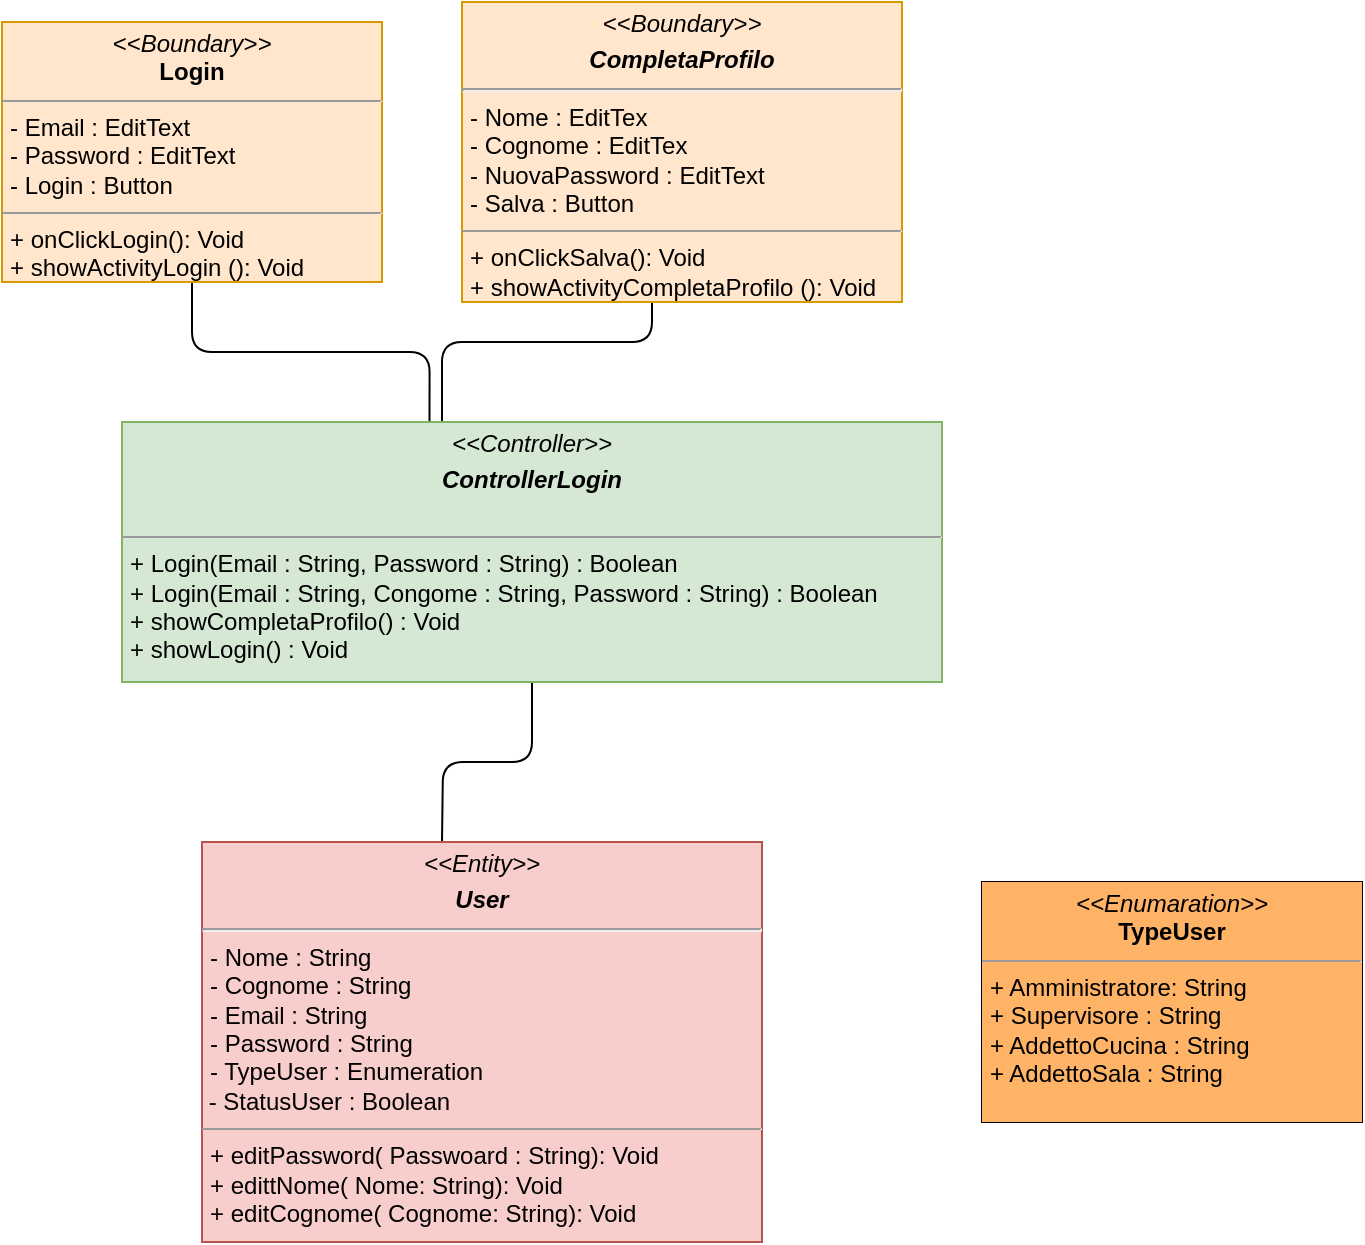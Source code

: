 <mxfile version="20.7.4" type="device" pages="8"><diagram id="C5RBs43oDa-KdzZeNtuy" name="Login"><mxGraphModel dx="1194" dy="647" grid="1" gridSize="10" guides="1" tooltips="1" connect="1" arrows="1" fold="1" page="1" pageScale="1" pageWidth="827" pageHeight="1169" math="0" shadow="0"><root><mxCell id="WIyWlLk6GJQsqaUBKTNV-0"/><mxCell id="WIyWlLk6GJQsqaUBKTNV-1" parent="WIyWlLk6GJQsqaUBKTNV-0"/><mxCell id="fIgG-gsYOsjB_yqQdHiJ-6" style="edgeStyle=orthogonalEdgeStyle;orthogonalLoop=1;jettySize=auto;html=1;exitX=0.5;exitY=1;exitDx=0;exitDy=0;entryX=0.375;entryY=0;entryDx=0;entryDy=0;entryPerimeter=0;endArrow=none;endFill=0;rounded=1;" parent="WIyWlLk6GJQsqaUBKTNV-1" source="fIgG-gsYOsjB_yqQdHiJ-0" target="fIgG-gsYOsjB_yqQdHiJ-2" edge="1"><mxGeometry relative="1" as="geometry"/></mxCell><mxCell id="fIgG-gsYOsjB_yqQdHiJ-0" value="&lt;p style=&quot;margin:0px;margin-top:4px;text-align:center;&quot;&gt;&lt;i&gt;&amp;lt;&amp;lt;Boundary&amp;gt;&amp;gt;&lt;/i&gt;&lt;br&gt;&lt;b&gt;Login&lt;/b&gt;&lt;/p&gt;&lt;hr size=&quot;1&quot;&gt;&lt;p style=&quot;margin:0px;margin-left:4px;&quot;&gt;- Email : EditText&lt;br&gt;- Password : EditText&lt;/p&gt;&lt;p style=&quot;margin:0px;margin-left:4px;&quot;&gt;- Login : Button&lt;/p&gt;&lt;hr size=&quot;1&quot;&gt;&lt;p style=&quot;margin:0px;margin-left:4px;&quot;&gt;+ onClickLogin(): Void&lt;br&gt;&lt;/p&gt;&lt;p style=&quot;margin:0px;margin-left:4px;&quot;&gt;+ showActivityLogin (): Void&lt;br&gt;&lt;/p&gt;" style="verticalAlign=top;align=left;overflow=fill;fontSize=12;fontFamily=Helvetica;html=1;fillColor=#ffe6cc;strokeColor=#d79b00;" parent="WIyWlLk6GJQsqaUBKTNV-1" vertex="1"><mxGeometry x="80" y="60" width="190" height="130" as="geometry"/></mxCell><mxCell id="fIgG-gsYOsjB_yqQdHiJ-7" style="edgeStyle=orthogonalEdgeStyle;orthogonalLoop=1;jettySize=auto;html=1;strokeColor=default;rounded=1;endArrow=none;endFill=0;" parent="WIyWlLk6GJQsqaUBKTNV-1" source="fIgG-gsYOsjB_yqQdHiJ-1" target="fIgG-gsYOsjB_yqQdHiJ-2" edge="1"><mxGeometry relative="1" as="geometry"><Array as="points"><mxPoint x="405" y="220"/><mxPoint x="300" y="220"/></Array></mxGeometry></mxCell><mxCell id="fIgG-gsYOsjB_yqQdHiJ-1" value="&lt;p style=&quot;margin:0px;margin-top:4px;text-align:center;&quot;&gt;&lt;i&gt;&amp;lt;&amp;lt;Boundary&amp;gt;&amp;gt;&lt;/i&gt;&lt;br&gt;&lt;/p&gt;&lt;p style=&quot;margin:0px;margin-top:4px;text-align:center;&quot;&gt;&lt;i&gt;&lt;b&gt;CompletaProfilo&lt;/b&gt;&lt;/i&gt;&lt;/p&gt;&lt;hr&gt;&lt;p style=&quot;margin:0px;margin-left:4px;&quot;&gt;- Nome : EditTex&lt;br&gt;&lt;/p&gt;&lt;p style=&quot;margin:0px;margin-left:4px;&quot;&gt;- Cognome : EditTex&lt;br&gt;&lt;/p&gt;&lt;p style=&quot;margin:0px;margin-left:4px;&quot;&gt;- NuovaPassword : EditText&lt;/p&gt;&lt;p style=&quot;margin:0px;margin-left:4px;&quot;&gt;- Salva : Button&lt;/p&gt;&lt;hr size=&quot;1&quot;&gt;&lt;p style=&quot;margin:0px;margin-left:4px;&quot;&gt;+ onClickSalva(): Void&lt;br&gt;&lt;/p&gt;&lt;p style=&quot;margin:0px;margin-left:4px;&quot;&gt;+ showActivityCompletaProfilo (): Void&lt;br&gt;&lt;/p&gt;" style="verticalAlign=top;align=left;overflow=fill;fontSize=12;fontFamily=Helvetica;html=1;fillColor=#ffe6cc;strokeColor=#d79b00;" parent="WIyWlLk6GJQsqaUBKTNV-1" vertex="1"><mxGeometry x="310" y="50" width="220" height="150" as="geometry"/></mxCell><mxCell id="fIgG-gsYOsjB_yqQdHiJ-8" style="edgeStyle=orthogonalEdgeStyle;rounded=1;orthogonalLoop=1;jettySize=auto;html=1;exitX=0.5;exitY=1;exitDx=0;exitDy=0;endArrow=none;endFill=0;entryX=0.5;entryY=0;entryDx=0;entryDy=0;" parent="WIyWlLk6GJQsqaUBKTNV-1" source="fIgG-gsYOsjB_yqQdHiJ-2" edge="1"><mxGeometry relative="1" as="geometry"><mxPoint x="300" y="470" as="targetPoint"/><Array as="points"/></mxGeometry></mxCell><mxCell id="fIgG-gsYOsjB_yqQdHiJ-2" value="&lt;p style=&quot;margin:0px;margin-top:4px;text-align:center;&quot;&gt;&lt;i&gt;&amp;lt;&amp;lt;Controller&amp;gt;&amp;gt;&lt;/i&gt;&lt;br&gt;&lt;/p&gt;&lt;p style=&quot;margin:0px;margin-top:4px;text-align:center;&quot;&gt;&lt;i&gt;&lt;b&gt;ControllerLogin&lt;/b&gt;&lt;/i&gt;&lt;/p&gt;&lt;br&gt;&lt;hr size=&quot;1&quot;&gt;&lt;p style=&quot;margin:0px;margin-left:4px;&quot;&gt;+ Login(Email : String, Password : String) : Boolean&lt;br&gt;&lt;/p&gt;&lt;p style=&quot;margin:0px;margin-left:4px;&quot;&gt;+ Login(Email : String, Congome : String, Password : String) : Boolean&lt;br&gt;&lt;/p&gt;&lt;p style=&quot;margin:0px;margin-left:4px;&quot;&gt;+ showCompletaProfilo() : Void&lt;/p&gt;&lt;p style=&quot;margin:0px;margin-left:4px;&quot;&gt;+ showLogin() : Void&lt;/p&gt;" style="verticalAlign=top;align=left;overflow=fill;fontSize=12;fontFamily=Helvetica;html=1;fillColor=#d5e8d4;strokeColor=#82b366;" parent="WIyWlLk6GJQsqaUBKTNV-1" vertex="1"><mxGeometry x="140" y="260" width="410" height="130" as="geometry"/></mxCell><mxCell id="BSMF40cWOVb4mslJt6LY-0" value="&lt;p style=&quot;margin:0px;margin-top:4px;text-align:center;&quot;&gt;&lt;i&gt;&amp;lt;&amp;lt;Entity&amp;gt;&amp;gt;&lt;/i&gt;&lt;br&gt;&lt;/p&gt;&lt;p style=&quot;margin:0px;margin-top:4px;text-align:center;&quot;&gt;&lt;i&gt;&lt;b&gt;User&lt;/b&gt;&lt;/i&gt;&lt;/p&gt;&lt;hr&gt;&lt;p style=&quot;margin:0px;margin-left:4px;&quot;&gt;- Nome : String&lt;br&gt;&lt;/p&gt;&lt;p style=&quot;margin:0px;margin-left:4px;&quot;&gt;- Cognome : String&lt;/p&gt;&lt;p style=&quot;margin:0px;margin-left:4px;&quot;&gt;- Email : String&lt;/p&gt;&lt;p style=&quot;margin:0px;margin-left:4px;&quot;&gt;- Password : String&lt;/p&gt;&lt;p style=&quot;margin:0px;margin-left:4px;&quot;&gt;- TypeUser : Enumeration&lt;/p&gt;&amp;nbsp;- StatusUser : Boolean&lt;br&gt;&lt;hr size=&quot;1&quot;&gt;&lt;p style=&quot;margin:0px;margin-left:4px;&quot;&gt;+ editPassword( Passwoard : String): Void&lt;br&gt;&lt;/p&gt;&lt;p style=&quot;margin:0px;margin-left:4px;&quot;&gt;+ edittNome( Nome: String): Void&lt;br&gt;&lt;/p&gt;&lt;p style=&quot;margin:0px;margin-left:4px;&quot;&gt;+ editCognome( Cognome: String): Void&lt;br&gt;&lt;/p&gt;" style="verticalAlign=top;align=left;overflow=fill;fontSize=12;fontFamily=Helvetica;html=1;fillColor=#f8cecc;strokeColor=#b85450;" parent="WIyWlLk6GJQsqaUBKTNV-1" vertex="1"><mxGeometry x="180" y="470" width="280" height="200" as="geometry"/></mxCell><mxCell id="NIJepzwRWsLgAAEDBCcd-0" value="&lt;p style=&quot;margin:0px;margin-top:4px;text-align:center;&quot;&gt;&lt;i&gt;&amp;lt;&amp;lt;Enumaration&amp;gt;&amp;gt;&lt;/i&gt;&lt;br&gt;&lt;b&gt;TypeUser&lt;/b&gt;&lt;/p&gt;&lt;hr size=&quot;1&quot;&gt;&lt;p style=&quot;margin:0px;margin-left:4px;&quot;&gt;+ Amministratore: String&lt;br&gt;+ Supervisore : String&lt;/p&gt;&lt;p style=&quot;margin:0px;margin-left:4px;&quot;&gt;+ AddettoCucina : String&lt;/p&gt;&lt;p style=&quot;margin:0px;margin-left:4px;&quot;&gt;+ AddettoSala : String&lt;br&gt;&lt;/p&gt;" style="verticalAlign=top;align=left;overflow=fill;fontSize=12;fontFamily=Helvetica;html=1;labelBackgroundColor=#FFB366;" parent="WIyWlLk6GJQsqaUBKTNV-1" vertex="1"><mxGeometry x="570" y="490" width="190" height="120" as="geometry"/></mxCell></root></mxGraphModel></diagram><diagram id="jGvig69323w6pwtKVTCG" name="CreaUtenza"><mxGraphModel dx="2044" dy="1747" grid="1" gridSize="10" guides="1" tooltips="1" connect="1" arrows="1" fold="1" page="1" pageScale="1" pageWidth="850" pageHeight="1100" math="0" shadow="0"><root><mxCell id="0"/><mxCell id="1" parent="0"/><mxCell id="91bRiFMgVz9EXIyJVwng-1" style="edgeStyle=orthogonalEdgeStyle;orthogonalLoop=1;jettySize=auto;html=1;exitX=0.5;exitY=1;exitDx=0;exitDy=0;entryX=0.375;entryY=0;entryDx=0;entryDy=0;entryPerimeter=0;endArrow=none;endFill=0;rounded=1;" parent="1" source="91bRiFMgVz9EXIyJVwng-2" target="91bRiFMgVz9EXIyJVwng-6" edge="1"><mxGeometry relative="1" as="geometry"/></mxCell><mxCell id="91bRiFMgVz9EXIyJVwng-2" value="&lt;p style=&quot;margin:0px;margin-top:4px;text-align:center;&quot;&gt;&lt;i&gt;&amp;lt;&amp;lt;Boundary&amp;gt;&amp;gt;&lt;/i&gt;&lt;br&gt;&lt;b&gt;ListEmployees&lt;/b&gt;&lt;/p&gt;&lt;hr size=&quot;1&quot;&gt;&lt;p style=&quot;margin:0px;margin-left:4px;&quot;&gt;- ListEmployees : Arraylist&amp;lt;EmployeeItem&amp;gt;&lt;/p&gt;&lt;p style=&quot;margin:0px;margin-left:4px;&quot;&gt;- SearchBar : EditText&lt;/p&gt;&lt;hr size=&quot;1&quot;&gt;&lt;p style=&quot;margin:0px;margin-left:4px;&quot;&gt;+ onClickSearch(): Void&lt;br&gt;&lt;/p&gt;&lt;p style=&quot;margin:0px;margin-left:4px;&quot;&gt;+ showActivityListEmployees (): Void&lt;br&gt;&lt;/p&gt;" style="verticalAlign=top;align=left;overflow=fill;fontSize=12;fontFamily=Helvetica;html=1;fillColor=#ffe6cc;strokeColor=#d79b00;" parent="1" vertex="1"><mxGeometry x="-260" y="-60" width="240" height="120" as="geometry"/></mxCell><mxCell id="91bRiFMgVz9EXIyJVwng-3" style="edgeStyle=orthogonalEdgeStyle;orthogonalLoop=1;jettySize=auto;html=1;strokeColor=default;rounded=1;endArrow=none;endFill=0;" parent="1" source="91bRiFMgVz9EXIyJVwng-4" target="91bRiFMgVz9EXIyJVwng-6" edge="1"><mxGeometry relative="1" as="geometry"><Array as="points"><mxPoint x="90" y="100"/><mxPoint x="5" y="100"/></Array></mxGeometry></mxCell><mxCell id="91bRiFMgVz9EXIyJVwng-4" value="&lt;p style=&quot;margin:0px;margin-top:4px;text-align:center;&quot;&gt;&lt;i&gt;&amp;lt;&amp;lt;Boundary&amp;gt;&amp;gt;&lt;/i&gt;&lt;br&gt;&lt;/p&gt;&lt;p style=&quot;margin:0px;margin-top:4px;text-align:center;&quot;&gt;&lt;b&gt;&lt;i&gt;CreateEmployee&lt;/i&gt;&lt;/b&gt;&lt;/p&gt;&lt;hr&gt;&lt;p style=&quot;margin:0px;margin-left:4px;&quot;&gt;- Email: EditTex&lt;/p&gt;&lt;p style=&quot;margin:0px;margin-left:4px;&quot;&gt;- Password : EditText&lt;/p&gt;&lt;p style=&quot;margin:0px;margin-left:4px;&quot;&gt;- Aggiungi : Button&lt;/p&gt;&lt;p style=&quot;margin:0px;margin-left:4px;&quot;&gt;- Annulla : Button&lt;br&gt;&lt;/p&gt;&lt;p style=&quot;margin:0px;margin-left:4px;&quot;&gt;- Genera : Button&lt;br&gt;&lt;/p&gt;&lt;p style=&quot;margin:0px;margin-left:4px;&quot;&gt;- CucinaRuolo : Button&lt;br&gt;&lt;/p&gt;&lt;p style=&quot;margin:0px;margin-left:4px;&quot;&gt;- SupervisoreRuolo : Button&lt;br&gt;&lt;/p&gt;&lt;p style=&quot;margin:0px;margin-left:4px;&quot;&gt;- SalaRuolo : Button&lt;br&gt;&lt;/p&gt;&lt;hr size=&quot;1&quot;&gt;&lt;p style=&quot;margin:0px;margin-left:4px;&quot;&gt;+ onClickAggiungi(): Void&lt;br&gt;&lt;/p&gt;&lt;p style=&quot;margin:0px;margin-left:4px;&quot;&gt;+ onClickAnnulla&amp;nbsp;(): Void&lt;br&gt;&lt;/p&gt;&lt;p style=&quot;margin:0px;margin-left:4px;&quot;&gt;+ onClickGenera&amp;nbsp;(): Void&lt;br&gt;&lt;/p&gt;&lt;p style=&quot;margin:0px;margin-left:4px;&quot;&gt;+ onClickCucinaRuolo(): Void&lt;br&gt;&lt;/p&gt;&lt;p style=&quot;margin:0px;margin-left:4px;&quot;&gt;+ onClickSupervisoreRuolo&amp;nbsp;(): Void&lt;br&gt;&lt;/p&gt;&lt;p style=&quot;margin:0px;margin-left:4px;&quot;&gt;+ onClickSalaRuolo&amp;nbsp;(): Void&lt;br&gt;&lt;/p&gt;&lt;p style=&quot;margin:0px;margin-left:4px;&quot;&gt;+ showActivityCreateEmployee (): Void&lt;br&gt;&lt;/p&gt;" style="verticalAlign=top;align=left;overflow=fill;fontSize=12;fontFamily=Helvetica;html=1;fillColor=#ffe6cc;strokeColor=#d79b00;" parent="1" vertex="1"><mxGeometry x="10" y="-220" width="250" height="280" as="geometry"/></mxCell><mxCell id="91bRiFMgVz9EXIyJVwng-5" style="edgeStyle=orthogonalEdgeStyle;rounded=1;orthogonalLoop=1;jettySize=auto;html=1;exitX=0.5;exitY=1;exitDx=0;exitDy=0;endArrow=none;endFill=0;entryX=0.5;entryY=0;entryDx=0;entryDy=0;" parent="1" source="91bRiFMgVz9EXIyJVwng-6" edge="1"><mxGeometry relative="1" as="geometry"><mxPoint x="-40" y="350" as="targetPoint"/><Array as="points"/></mxGeometry></mxCell><mxCell id="91bRiFMgVz9EXIyJVwng-6" value="&lt;p style=&quot;margin:0px;margin-top:4px;text-align:center;&quot;&gt;&lt;i&gt;&amp;lt;&amp;lt;Controller&amp;gt;&amp;gt;&lt;/i&gt;&lt;br&gt;&lt;/p&gt;&lt;p style=&quot;margin:0px;margin-top:4px;text-align:center;&quot;&gt;&lt;i&gt;&lt;b&gt;ControllerListEmployees&lt;/b&gt;&lt;/i&gt;&lt;/p&gt;&lt;br&gt;&lt;hr size=&quot;1&quot;&gt;&lt;p style=&quot;margin:0px;margin-left:4px;&quot;&gt;+ SearchEmployee(SearchText: String ) : ArrayList&amp;lt;User&amp;gt;&lt;br&gt;&lt;/p&gt;&lt;p style=&quot;margin:0px;margin-left:4px;&quot;&gt;+ createEmployee (Email : String, Password : String) : Boolean&lt;/p&gt;&lt;p style=&quot;margin:0px;margin-left:4px;&quot;&gt;+ deleteEmployee(Employee : User ) : Boolean&lt;/p&gt;&lt;p style=&quot;margin:0px;margin-left:4px;&quot;&gt;+ showListEmployees() : Void&lt;/p&gt;&lt;p style=&quot;margin:0px;margin-left:4px;&quot;&gt;+ showCreateEmployee() : Void&lt;br&gt;&lt;/p&gt;" style="verticalAlign=top;align=left;overflow=fill;fontSize=12;fontFamily=Helvetica;html=1;fillColor=#d5e8d4;strokeColor=#82b366;" parent="1" vertex="1"><mxGeometry x="-200" y="140" width="410" height="140" as="geometry"/></mxCell><mxCell id="n3niWPPaWHamE7B-ONCe-1" value="&lt;p style=&quot;margin:0px;margin-top:4px;text-align:center;&quot;&gt;&lt;i&gt;&amp;lt;&amp;lt;Entity&amp;gt;&amp;gt;&lt;/i&gt;&lt;br&gt;&lt;/p&gt;&lt;p style=&quot;margin:0px;margin-top:4px;text-align:center;&quot;&gt;&lt;i&gt;&lt;b&gt;User&lt;/b&gt;&lt;/i&gt;&lt;/p&gt;&lt;hr&gt;&lt;p style=&quot;margin:0px;margin-left:4px;&quot;&gt;- Nome : String&lt;br&gt;&lt;/p&gt;&lt;p style=&quot;margin:0px;margin-left:4px;&quot;&gt;- Cognome : String&lt;/p&gt;&lt;p style=&quot;margin:0px;margin-left:4px;&quot;&gt;- Email : String&lt;/p&gt;&lt;p style=&quot;margin:0px;margin-left:4px;&quot;&gt;- Password : String&lt;/p&gt;&lt;p style=&quot;margin:0px;margin-left:4px;&quot;&gt;- TypeUser : Enumeration&lt;/p&gt;&amp;nbsp;- StatusUser : Boolean&lt;br&gt;&lt;hr size=&quot;1&quot;&gt;&lt;p style=&quot;margin:0px;margin-left:4px;&quot;&gt;+ editPassword( Passwoard : String): Void&lt;br&gt;&lt;/p&gt;&lt;p style=&quot;margin:0px;margin-left:4px;&quot;&gt;+ edittNome( Nome: String): Void&lt;br&gt;&lt;/p&gt;&lt;p style=&quot;margin:0px;margin-left:4px;&quot;&gt;+ editCognome( Cognome: String): Void&lt;br&gt;&lt;/p&gt;" style="verticalAlign=top;align=left;overflow=fill;fontSize=12;fontFamily=Helvetica;html=1;fillColor=#f8cecc;strokeColor=#b85450;" parent="1" vertex="1"><mxGeometry x="-180" y="350" width="280" height="200" as="geometry"/></mxCell><mxCell id="4iCoaSWhfc6eYk2kQwWl-1" value="&lt;p style=&quot;margin:0px;margin-top:4px;text-align:center;&quot;&gt;&lt;i&gt;&amp;lt;&amp;lt;Enumaration&amp;gt;&amp;gt;&lt;/i&gt;&lt;br&gt;&lt;b&gt;TypeUser&lt;/b&gt;&lt;/p&gt;&lt;hr size=&quot;1&quot;&gt;&lt;p style=&quot;margin:0px;margin-left:4px;&quot;&gt;+ Amministratore: String&lt;br&gt;+ Supervisore : String&lt;/p&gt;&lt;p style=&quot;margin:0px;margin-left:4px;&quot;&gt;+ AddettoCucina : String&lt;/p&gt;&lt;p style=&quot;margin:0px;margin-left:4px;&quot;&gt;+ AddettoSala : String&lt;br&gt;&lt;/p&gt;" style="verticalAlign=top;align=left;overflow=fill;fontSize=12;fontFamily=Helvetica;html=1;labelBackgroundColor=#FFB366;" parent="1" vertex="1"><mxGeometry x="230" y="340" width="190" height="120" as="geometry"/></mxCell><mxCell id="4iCoaSWhfc6eYk2kQwWl-3" style="edgeStyle=orthogonalEdgeStyle;rounded=1;orthogonalLoop=1;jettySize=auto;html=1;exitX=1;exitY=0.5;exitDx=0;exitDy=0;entryX=0.006;entryY=0.541;entryDx=0;entryDy=0;entryPerimeter=0;endArrow=none;endFill=0;" parent="1" source="4iCoaSWhfc6eYk2kQwWl-2" target="91bRiFMgVz9EXIyJVwng-2" edge="1"><mxGeometry relative="1" as="geometry"/></mxCell><mxCell id="4iCoaSWhfc6eYk2kQwWl-2" value="&lt;p style=&quot;margin:0px;margin-top:4px;text-align:center;&quot;&gt;&lt;i&gt;&amp;lt;&amp;lt;Boundary&amp;gt;&amp;gt;&lt;/i&gt;&lt;br&gt;&lt;b&gt;EmployeeItem&lt;/b&gt;&lt;/p&gt;&lt;hr size=&quot;1&quot;&gt;&lt;p style=&quot;margin:0px;margin-left:4px;&quot;&gt;- LogoRuolo : ImageView&lt;/p&gt;&lt;p style=&quot;margin:0px;margin-left:4px;&quot;&gt;- NomeCognome : TextView&lt;br&gt;- Ruolo: TextView&lt;br&gt;&lt;/p&gt;&lt;p style=&quot;margin:0px;margin-left:4px;&quot;&gt;- Status : Circles&lt;/p&gt;&lt;hr size=&quot;1&quot;&gt;&lt;p style=&quot;margin:0px;margin-left:4px;&quot;&gt;&lt;br&gt;&lt;/p&gt;" style="verticalAlign=top;align=left;overflow=fill;fontSize=12;fontFamily=Helvetica;html=1;fillColor=#ffe6cc;strokeColor=#d79b00;" parent="1" vertex="1"><mxGeometry x="-530" y="-60" width="200" height="130" as="geometry"/></mxCell></root></mxGraphModel></diagram><diagram id="GJ8tsDP2kwkNJNtcHsYm" name="VisualizzaProduttività"><mxGraphModel dx="1194" dy="647" grid="1" gridSize="10" guides="1" tooltips="1" connect="1" arrows="1" fold="1" page="1" pageScale="1" pageWidth="850" pageHeight="1100" math="0" shadow="0"><root><mxCell id="0"/><mxCell id="1" parent="0"/><mxCell id="IiEmtgZtAh_vh7P8E0Af-1" value="" style="edgeStyle=orthogonalEdgeStyle;rounded=0;orthogonalLoop=1;jettySize=auto;html=1;" edge="1" parent="1" source="xRPLZ9OTyfNiqpCq2RP6-2" target="xRPLZ9OTyfNiqpCq2RP6-6"><mxGeometry relative="1" as="geometry"/></mxCell><mxCell id="xRPLZ9OTyfNiqpCq2RP6-2" value="&lt;p style=&quot;margin:0px;margin-top:4px;text-align:center;&quot;&gt;&lt;i&gt;&amp;lt;&amp;lt;Boundary&amp;gt;&amp;gt;&lt;/i&gt;&lt;br&gt;&lt;b&gt;Productivity&lt;/b&gt;&lt;/p&gt;&lt;hr size=&quot;1&quot;&gt;&lt;p style=&quot;margin:0px;margin-left:4px;&quot;&gt;- DataPickerFrom : DataPicker&lt;/p&gt;&amp;nbsp;- DataPicker&lt;span style=&quot;background-color: initial;&quot;&gt;To : DataPicker&lt;/span&gt;&lt;br&gt;&lt;p style=&quot;margin:0px;margin-left:4px;&quot;&gt;- CircularDiagramProductivity : Diagram&amp;nbsp;&lt;/p&gt;&lt;p style=&quot;margin:0px;margin-left:4px;&quot;&gt;- LinearDiagramProductivity : Diagram&amp;nbsp;&lt;br&gt;&lt;/p&gt;&lt;hr&gt;&lt;p style=&quot;margin:0px;margin-left:4px;&quot;&gt;&lt;/p&gt;&lt;p style=&quot;margin:0px;margin-left:4px;&quot;&gt;+ onClickDataPicker() : Void&lt;/p&gt;&lt;p style=&quot;margin:0px;margin-left:4px;&quot;&gt;+ showActivityProductivity (): Void&lt;br&gt;&lt;/p&gt;" style="verticalAlign=top;align=left;overflow=fill;fontSize=12;fontFamily=Helvetica;html=1;fillColor=#ffe6cc;strokeColor=#d79b00;" parent="1" vertex="1"><mxGeometry x="570" y="160" width="240" height="150" as="geometry"/></mxCell><mxCell id="xRPLZ9OTyfNiqpCq2RP6-15" style="edgeStyle=orthogonalEdgeStyle;rounded=1;orthogonalLoop=1;jettySize=auto;html=1;exitX=0.5;exitY=0;exitDx=0;exitDy=0;entryX=0.5;entryY=1;entryDx=0;entryDy=0;endArrow=none;endFill=0;" parent="1" source="xRPLZ9OTyfNiqpCq2RP6-6" target="xRPLZ9OTyfNiqpCq2RP6-2" edge="1"><mxGeometry relative="1" as="geometry"/></mxCell><mxCell id="xRPLZ9OTyfNiqpCq2RP6-6" value="&lt;p style=&quot;margin:0px;margin-top:4px;text-align:center;&quot;&gt;&lt;i&gt;&amp;lt;&amp;lt;Controller&amp;gt;&amp;gt;&lt;/i&gt;&lt;br&gt;&lt;/p&gt;&lt;p style=&quot;margin:0px;margin-top:4px;text-align:center;&quot;&gt;&lt;i&gt;&lt;b&gt;ControllerProductivity&lt;/b&gt;&lt;/i&gt;&lt;/p&gt;&lt;br&gt;&lt;hr size=&quot;1&quot;&gt;&lt;p style=&quot;margin:0px;margin-left:4px;&quot;&gt;&lt;span style=&quot;background-color: initial;&quot;&gt;+ changeDate(dataPickerFrom : Date , DataPickerTo : Date) : Void&lt;/span&gt;&lt;/p&gt;&lt;p style=&quot;margin:0px;margin-left:4px;&quot;&gt;+ calculateProductivity( ListOrders : ArrayList&amp;lt;ProductOrdered&amp;gt;, listUtser : ArrayList&amp;lt;User&amp;gt;, DataFrom : Date, DataTo : Date) : Void&lt;span style=&quot;background-color: initial;&quot;&gt;&lt;br&gt;&lt;/span&gt;&lt;/p&gt;&lt;p style=&quot;margin:0px;margin-left:4px;&quot;&gt;+ updateDiagrams() : Void&lt;br&gt;&lt;/p&gt;&lt;p style=&quot;margin:0px;margin-left:4px;&quot;&gt;+ showProductivity() : Void&lt;/p&gt;" style="verticalAlign=top;align=left;overflow=fill;fontSize=12;fontFamily=Helvetica;html=1;fillColor=#d5e8d4;strokeColor=#82b366;" parent="1" vertex="1"><mxGeometry x="300" y="400" width="730" height="130" as="geometry"/></mxCell><mxCell id="J6YLFiYET-S__J0yKZxM-6" style="edgeStyle=orthogonalEdgeStyle;rounded=1;orthogonalLoop=1;jettySize=auto;html=1;exitX=0.5;exitY=0;exitDx=0;exitDy=0;entryX=0.36;entryY=1.029;entryDx=0;entryDy=0;entryPerimeter=0;endArrow=none;endFill=0;" parent="1" source="xRPLZ9OTyfNiqpCq2RP6-11" target="xRPLZ9OTyfNiqpCq2RP6-6" edge="1"><mxGeometry relative="1" as="geometry"/></mxCell><mxCell id="xRPLZ9OTyfNiqpCq2RP6-11" value="&lt;p style=&quot;margin:0px;margin-top:4px;text-align:center;&quot;&gt;&lt;i&gt;&amp;lt;&amp;lt;Entity&amp;gt;&amp;gt;&lt;/i&gt;&lt;br&gt;&lt;/p&gt;&lt;p style=&quot;margin:0px;margin-top:4px;text-align:center;&quot;&gt;&lt;b&gt;&lt;i&gt;ProductOrdered&lt;/i&gt;&lt;/b&gt;&lt;/p&gt;&lt;hr&gt;&lt;p style=&quot;margin:0px;margin-left:4px;&quot;&gt;- Quantity: Integer&lt;/p&gt;&lt;p style=&quot;margin:0px;margin-left:4px;&quot;&gt;- TotalPrice : Float&lt;/p&gt;&lt;p style=&quot;margin:0px;margin-left:4px;&quot;&gt;- DelieveredState : Boolean&lt;/p&gt;&lt;p style=&quot;margin:0px;margin-left:4px;&quot;&gt;- DeliveredFrom : Utente&lt;/p&gt;&lt;p style=&quot;margin:0px;margin-left:4px;&quot;&gt;- Data : Date&lt;/p&gt;&lt;hr size=&quot;1&quot;&gt;&lt;p style=&quot;margin:0px;margin-left:4px;&quot;&gt;+ isDelievered() : Boolean&lt;br&gt;&lt;/p&gt;" style="verticalAlign=top;align=left;overflow=fill;fontSize=12;fontFamily=Helvetica;html=1;fillColor=#f8cecc;strokeColor=#b85450;" parent="1" vertex="1"><mxGeometry x="410" y="610" width="210" height="160" as="geometry"/></mxCell><mxCell id="J6YLFiYET-S__J0yKZxM-5" style="edgeStyle=orthogonalEdgeStyle;rounded=1;orthogonalLoop=1;jettySize=auto;html=1;exitX=0.5;exitY=0;exitDx=0;exitDy=0;entryX=0.784;entryY=1.022;entryDx=0;entryDy=0;entryPerimeter=0;endArrow=none;endFill=0;" parent="1" source="J6YLFiYET-S__J0yKZxM-1" edge="1"><mxGeometry relative="1" as="geometry"><mxPoint x="810.05" y="530.0" as="targetPoint"/></mxGeometry></mxCell><mxCell id="J6YLFiYET-S__J0yKZxM-1" value="&lt;p style=&quot;margin:0px;margin-top:4px;text-align:center;&quot;&gt;&lt;i&gt;&amp;lt;&amp;lt;Entity&amp;gt;&amp;gt;&lt;/i&gt;&lt;br&gt;&lt;/p&gt;&lt;p style=&quot;margin:0px;margin-top:4px;text-align:center;&quot;&gt;&lt;i&gt;&lt;b&gt;User&lt;/b&gt;&lt;/i&gt;&lt;/p&gt;&lt;hr&gt;&lt;p style=&quot;margin:0px;margin-left:4px;&quot;&gt;- Nome : String&lt;br&gt;&lt;/p&gt;&lt;p style=&quot;margin:0px;margin-left:4px;&quot;&gt;- Cognome : String&lt;/p&gt;&lt;p style=&quot;margin:0px;margin-left:4px;&quot;&gt;- Email : String&lt;/p&gt;&lt;p style=&quot;margin:0px;margin-left:4px;&quot;&gt;- Password : String&lt;/p&gt;&lt;p style=&quot;margin:0px;margin-left:4px;&quot;&gt;- TypeUser : Enumeration&lt;/p&gt;&amp;nbsp;- StatusUser : Boolean&lt;br&gt;&lt;hr size=&quot;1&quot;&gt;&lt;p style=&quot;margin:0px;margin-left:4px;&quot;&gt;+ editPassword( Passwoard : String): Void&lt;br&gt;&lt;/p&gt;&lt;p style=&quot;margin:0px;margin-left:4px;&quot;&gt;+ edittNome( Nome: String): Void&lt;br&gt;&lt;/p&gt;&lt;p style=&quot;margin:0px;margin-left:4px;&quot;&gt;+ editCognome( Cognome: String): Void&lt;br&gt;&lt;/p&gt;" style="verticalAlign=top;align=left;overflow=fill;fontSize=12;fontFamily=Helvetica;html=1;fillColor=#f8cecc;strokeColor=#b85450;" parent="1" vertex="1"><mxGeometry x="818.85" y="617.14" width="280" height="200" as="geometry"/></mxCell><mxCell id="C7KmnCAQw8hZGs4RPzkw-1" value="&lt;p style=&quot;margin:0px;margin-top:4px;text-align:center;&quot;&gt;&lt;i&gt;&amp;lt;&amp;lt;Enumaration&amp;gt;&amp;gt;&lt;/i&gt;&lt;br&gt;&lt;b&gt;TypeUser&lt;/b&gt;&lt;/p&gt;&lt;hr size=&quot;1&quot;&gt;&lt;p style=&quot;margin:0px;margin-left:4px;&quot;&gt;+ Amministratore: String&lt;br&gt;+ Supervisore : String&lt;/p&gt;&lt;p style=&quot;margin:0px;margin-left:4px;&quot;&gt;+ AddettoCucina : String&lt;/p&gt;&lt;p style=&quot;margin:0px;margin-left:4px;&quot;&gt;+ AddettoSala : String&lt;br&gt;&lt;/p&gt;" style="verticalAlign=top;align=left;overflow=fill;fontSize=12;fontFamily=Helvetica;html=1;labelBackgroundColor=#FFB366;" parent="1" vertex="1"><mxGeometry x="1100" y="440" width="190" height="120" as="geometry"/></mxCell></root></mxGraphModel></diagram><diagram id="nGCKs0DF24O0JzaQR2Bo" name="Gestisci InfoRistorante"><mxGraphModel dx="2021" dy="1816" grid="1" gridSize="10" guides="1" tooltips="1" connect="1" arrows="1" fold="1" page="1" pageScale="1" pageWidth="827" pageHeight="1169" math="0" shadow="0"><root><mxCell id="0"/><mxCell id="1" parent="0"/><mxCell id="x-MVAJqdeXUSUHbn7tPr-1" style="edgeStyle=orthogonalEdgeStyle;orthogonalLoop=1;jettySize=auto;html=1;exitX=0.5;exitY=1;exitDx=0;exitDy=0;entryX=0.375;entryY=0;entryDx=0;entryDy=0;entryPerimeter=0;endArrow=none;endFill=0;rounded=1;" parent="1" source="x-MVAJqdeXUSUHbn7tPr-2" target="x-MVAJqdeXUSUHbn7tPr-6" edge="1"><mxGeometry relative="1" as="geometry"/></mxCell><mxCell id="x-MVAJqdeXUSUHbn7tPr-2" value="&lt;p style=&quot;margin:0px;margin-top:4px;text-align:center;&quot;&gt;&lt;i&gt;&amp;lt;&amp;lt;Boundary&amp;gt;&amp;gt;&lt;/i&gt;&lt;br&gt;&lt;b&gt;Account&lt;/b&gt;&lt;/p&gt;&lt;hr size=&quot;1&quot;&gt;&lt;p style=&quot;margin:0px;margin-left:4px;&quot;&gt;- LogoRistorante: ImageView&lt;/p&gt;&lt;p style=&quot;margin:0px;margin-left:4px;&quot;&gt;- NomeCognomeAdmin: TextView&lt;br&gt;- NomeAttività : TextView&lt;/p&gt;&lt;p style=&quot;margin:0px;margin-left:4px;&quot;&gt;- Telefono : TextView&lt;/p&gt;&lt;p style=&quot;margin:0px;margin-left:4px;&quot;&gt;- Indirizzo : TextView&lt;/p&gt;&lt;p style=&quot;margin:0px;margin-left:4px;&quot;&gt;- Modifica : Button&lt;/p&gt;&lt;p style=&quot;margin:0px;margin-left:4px;&quot;&gt;- LogOut : Button&lt;/p&gt;&lt;hr size=&quot;1&quot;&gt;&lt;p style=&quot;margin:0px;margin-left:4px;&quot;&gt;+ onClickModifica(): Void&lt;br&gt;&lt;/p&gt;&lt;p style=&quot;margin:0px;margin-left:4px;&quot;&gt;+ onClickLogOut(): Void&lt;/p&gt;&lt;p style=&quot;margin:0px;margin-left:4px;&quot;&gt;+ showActivityAccount(): Void&lt;/p&gt;" style="verticalAlign=top;align=left;overflow=fill;fontSize=12;fontFamily=Helvetica;html=1;fillColor=#ffe6cc;strokeColor=#d79b00;" parent="1" vertex="1"><mxGeometry x="120" y="-10" width="230" height="200" as="geometry"/></mxCell><mxCell id="x-MVAJqdeXUSUHbn7tPr-3" style="edgeStyle=orthogonalEdgeStyle;orthogonalLoop=1;jettySize=auto;html=1;strokeColor=default;rounded=1;endArrow=none;endFill=0;" parent="1" source="x-MVAJqdeXUSUHbn7tPr-4" target="x-MVAJqdeXUSUHbn7tPr-6" edge="1"><mxGeometry relative="1" as="geometry"><Array as="points"><mxPoint x="485" y="220"/><mxPoint x="380" y="220"/></Array></mxGeometry></mxCell><mxCell id="x-MVAJqdeXUSUHbn7tPr-4" value="&lt;p style=&quot;margin:0px;margin-top:4px;text-align:center;&quot;&gt;&lt;i&gt;&amp;lt;&amp;lt;Boundary&amp;gt;&amp;gt;&lt;/i&gt;&lt;br&gt;&lt;/p&gt;&lt;p style=&quot;margin:0px;margin-top:4px;text-align:center;&quot;&gt;&lt;i&gt;&lt;b&gt;Modifica Account&lt;/b&gt;&lt;/i&gt;&lt;/p&gt;&lt;hr&gt;&lt;p style=&quot;margin:0px;margin-left:4px;&quot;&gt;- Nome : EditText&lt;br&gt;&lt;/p&gt;&lt;p style=&quot;margin:0px;margin-left:4px;&quot;&gt;- Cognome : EditText&lt;br&gt;&lt;/p&gt;&lt;p style=&quot;margin:0px;margin-left:4px;&quot;&gt;- NomeAttivita: EditText&lt;br&gt;&lt;/p&gt;&lt;p style=&quot;margin:0px;margin-left:4px;&quot;&gt;- Telefono : EditText&lt;br&gt;&lt;/p&gt;&lt;p style=&quot;margin:0px;margin-left:4px;&quot;&gt;- Indirizzo : EditText&lt;/p&gt;&lt;p style=&quot;margin:0px;margin-left:4px;&quot;&gt;- SalvaModifiche : Button&lt;/p&gt;&lt;p style=&quot;margin:0px;margin-left:4px;&quot;&gt;- SelezionaFoto : Button&lt;/p&gt;&lt;hr size=&quot;1&quot;&gt;&lt;p style=&quot;margin:0px;margin-left:4px;&quot;&gt;+ onClickSalvaModifiche(): Void&lt;br&gt;&lt;/p&gt;&lt;p style=&quot;margin:0px;margin-left:4px;&quot;&gt;+ onClickSelezionaFoto(): Void&lt;/p&gt;&lt;p style=&quot;margin:0px;margin-left:4px;&quot;&gt;+ showActivityModificaAccount (): Void&lt;/p&gt;" style="verticalAlign=top;align=left;overflow=fill;fontSize=12;fontFamily=Helvetica;html=1;fillColor=#ffe6cc;strokeColor=#d79b00;" parent="1" vertex="1"><mxGeometry x="390" y="-10" width="260" height="210" as="geometry"/></mxCell><mxCell id="x-MVAJqdeXUSUHbn7tPr-5" style="edgeStyle=orthogonalEdgeStyle;rounded=1;orthogonalLoop=1;jettySize=auto;html=1;exitX=0.5;exitY=1;exitDx=0;exitDy=0;endArrow=none;endFill=0;entryX=0.5;entryY=0;entryDx=0;entryDy=0;" parent="1" source="x-MVAJqdeXUSUHbn7tPr-6" edge="1"><mxGeometry relative="1" as="geometry"><mxPoint x="300" y="500" as="targetPoint"/><Array as="points"/></mxGeometry></mxCell><mxCell id="x-MVAJqdeXUSUHbn7tPr-6" value="&lt;p style=&quot;margin:0px;margin-top:4px;text-align:center;&quot;&gt;&lt;i&gt;&amp;lt;&amp;lt;Controller&amp;gt;&amp;gt;&lt;/i&gt;&lt;br&gt;&lt;/p&gt;&lt;p style=&quot;margin:0px;margin-top:4px;text-align:center;&quot;&gt;&lt;i&gt;&lt;b&gt;ControllerInfoNegozio&lt;/b&gt;&lt;/i&gt;&lt;/p&gt;&lt;br&gt;&lt;hr size=&quot;1&quot;&gt;&lt;p style=&quot;margin:0px;margin-left:4px;&quot;&gt;+ SalvaModifiche(Nome : String, Cognome : String, NomeAttivita : String , Telefono : String , Indirizzo : String ) : Boolean&lt;br&gt;&lt;/p&gt;&lt;p style=&quot;margin:0px;margin-left:4px;&quot;&gt;+ CaricaFoto() : Void&lt;/p&gt;&lt;p style=&quot;margin:0px;margin-left:4px;&quot;&gt;+ showAccount() : Void&lt;/p&gt;&lt;p style=&quot;margin:0px;margin-left:4px;&quot;&gt;+ showModificaAccount() : Void&lt;/p&gt;" style="verticalAlign=top;align=left;overflow=fill;fontSize=12;fontFamily=Helvetica;html=1;fillColor=#d5e8d4;strokeColor=#82b366;" parent="1" vertex="1"><mxGeometry x="90" y="260" width="660" height="130" as="geometry"/></mxCell><mxCell id="KsECk55hL82WSGsAC4t5-2" style="edgeStyle=orthogonalEdgeStyle;rounded=1;orthogonalLoop=1;jettySize=auto;html=1;exitX=0.5;exitY=0;exitDx=0;exitDy=0;entryX=0.619;entryY=1.02;entryDx=0;entryDy=0;entryPerimeter=0;strokeColor=default;endArrow=none;endFill=0;" parent="1" source="KsECk55hL82WSGsAC4t5-1" target="x-MVAJqdeXUSUHbn7tPr-6" edge="1"><mxGeometry relative="1" as="geometry"/></mxCell><mxCell id="KsECk55hL82WSGsAC4t5-1" value="&lt;p style=&quot;margin:0px;margin-top:4px;text-align:center;&quot;&gt;&lt;i&gt;&amp;lt;&amp;lt;Entity&amp;gt;&amp;gt;&lt;/i&gt;&lt;br&gt;&lt;/p&gt;&lt;p style=&quot;margin:0px;margin-top:4px;text-align:center;&quot;&gt;&lt;i&gt;&lt;b&gt;Ristorante&lt;/b&gt;&lt;/i&gt;&lt;/p&gt;&lt;hr&gt;&lt;p style=&quot;margin:0px;margin-left:4px;&quot;&gt;- NomeAttivita: String&lt;/p&gt;&lt;p style=&quot;margin:0px;margin-left:4px;&quot;&gt;- Telefono : String&lt;/p&gt;&lt;p style=&quot;margin:0px;margin-left:4px;&quot;&gt;- Indirizzo : String&lt;/p&gt;&lt;p style=&quot;margin:0px;margin-left:4px;&quot;&gt;- Photo : String&lt;/p&gt;&lt;p style=&quot;margin:0px;margin-left:4px;&quot;&gt;- NumeroTavoli : Int&lt;/p&gt;&lt;hr size=&quot;1&quot;&gt;&lt;p style=&quot;margin:0px;margin-left:4px;&quot;&gt;+ editInfo(NomeAttivita : String , Telefono : String , Indirizzo : String, Photo : String, NumeroTavoli : Int): Void&lt;br&gt;&lt;/p&gt;" style="verticalAlign=top;align=left;overflow=fill;fontSize=12;fontFamily=Helvetica;html=1;fillColor=#f8cecc;strokeColor=#b85450;" parent="1" vertex="1"><mxGeometry x="400" y="500" width="610" height="165" as="geometry"/></mxCell><mxCell id="ceTuWwUBxk5ZlN94voFe-1" value="&lt;p style=&quot;margin:0px;margin-top:4px;text-align:center;&quot;&gt;&lt;i&gt;&amp;lt;&amp;lt;Entity&amp;gt;&amp;gt;&lt;/i&gt;&lt;br&gt;&lt;/p&gt;&lt;p style=&quot;margin:0px;margin-top:4px;text-align:center;&quot;&gt;&lt;i&gt;&lt;b&gt;User&lt;/b&gt;&lt;/i&gt;&lt;/p&gt;&lt;hr&gt;&lt;p style=&quot;margin:0px;margin-left:4px;&quot;&gt;- Nome : String&lt;br&gt;&lt;/p&gt;&lt;p style=&quot;margin:0px;margin-left:4px;&quot;&gt;- Cognome : String&lt;/p&gt;&lt;p style=&quot;margin:0px;margin-left:4px;&quot;&gt;- Email : String&lt;/p&gt;&lt;p style=&quot;margin:0px;margin-left:4px;&quot;&gt;- Password : String&lt;/p&gt;&lt;p style=&quot;margin:0px;margin-left:4px;&quot;&gt;- TypeUser : Enumeration&lt;/p&gt;&amp;nbsp;- StatusUser : Boolean&lt;br&gt;&lt;hr size=&quot;1&quot;&gt;&lt;p style=&quot;margin:0px;margin-left:4px;&quot;&gt;+ editPassword( Passwoard : String): Void&lt;br&gt;&lt;/p&gt;&lt;p style=&quot;margin:0px;margin-left:4px;&quot;&gt;+ edittNome( Nome: String): Void&lt;br&gt;&lt;/p&gt;&lt;p style=&quot;margin:0px;margin-left:4px;&quot;&gt;+ editCognome( Cognome: String): Void&lt;br&gt;&lt;/p&gt;" style="verticalAlign=top;align=left;overflow=fill;fontSize=12;fontFamily=Helvetica;html=1;fillColor=#f8cecc;strokeColor=#b85450;" parent="1" vertex="1"><mxGeometry x="90" y="500" width="280" height="200" as="geometry"/></mxCell><mxCell id="WM0P5nNbghbsxvkYAZHO-1" value="&lt;p style=&quot;margin:0px;margin-top:4px;text-align:center;&quot;&gt;&lt;i&gt;&amp;lt;&amp;lt;Enumaration&amp;gt;&amp;gt;&lt;/i&gt;&lt;br&gt;&lt;b&gt;TypeUser&lt;/b&gt;&lt;/p&gt;&lt;hr size=&quot;1&quot;&gt;&lt;p style=&quot;margin:0px;margin-left:4px;&quot;&gt;+ Amministratore: String&lt;br&gt;+ Supervisore : String&lt;/p&gt;&lt;p style=&quot;margin:0px;margin-left:4px;&quot;&gt;+ AddettoCucina : String&lt;/p&gt;&lt;p style=&quot;margin:0px;margin-left:4px;&quot;&gt;+ AddettoSala : String&lt;br&gt;&lt;/p&gt;" style="verticalAlign=top;align=left;overflow=fill;fontSize=12;fontFamily=Helvetica;html=1;labelBackgroundColor=#FFB366;" parent="1" vertex="1"><mxGeometry x="-190" y="230" width="190" height="120" as="geometry"/></mxCell></root></mxGraphModel></diagram><diagram id="YRZwAL_QosV7iJXHEvMV" name="GestisciMenu"><mxGraphModel dx="2044" dy="1747" grid="1" gridSize="10" guides="1" tooltips="1" connect="1" arrows="1" fold="1" page="1" pageScale="1" pageWidth="850" pageHeight="1100" math="0" shadow="0"><root><mxCell id="0"/><mxCell id="1" parent="0"/><mxCell id="zCC2ZdVXJM1kBId26_21-2" style="edgeStyle=orthogonalEdgeStyle;rounded=1;orthogonalLoop=1;jettySize=auto;html=1;exitX=0.75;exitY=1;exitDx=0;exitDy=0;entryX=0.114;entryY=-0.012;entryDx=0;entryDy=0;entryPerimeter=0;endArrow=none;endFill=0;" parent="1" source="jXyN8_3WKb3UNn-WwHyu-2" target="jXyN8_3WKb3UNn-WwHyu-8" edge="1"><mxGeometry relative="1" as="geometry"><Array as="points"><mxPoint x="-128" y="460"/><mxPoint x="238" y="460"/></Array></mxGeometry></mxCell><mxCell id="jXyN8_3WKb3UNn-WwHyu-2" value="&lt;p style=&quot;margin:0px;margin-top:4px;text-align:center;&quot;&gt;&lt;i&gt;&amp;lt;&amp;lt;Boundary&amp;gt;&amp;gt;&lt;/i&gt;&lt;br&gt;&lt;b&gt;Menu&lt;/b&gt;&lt;/p&gt;&lt;hr size=&quot;1&quot;&gt;&lt;p style=&quot;margin:0px;margin-left:4px;&quot;&gt;- ListCategories : Arraylist&amp;lt;Button&amp;gt;&lt;br&gt;- SearchBar : EditText&lt;/p&gt;&lt;p style=&quot;margin:0px;margin-left:4px;&quot;&gt;- AddCategory : Button&lt;/p&gt;&lt;p style=&quot;margin:0px;margin-left:4px;&quot;&gt;- DeleteCategory : Button&lt;/p&gt;&lt;hr&gt;&lt;p style=&quot;margin:0px;margin-left:4px;&quot;&gt;&lt;/p&gt;&lt;p style=&quot;margin:0px;margin-left:4px;&quot;&gt;+ onClickCategory() : Void&lt;br&gt;&lt;/p&gt;&lt;p style=&quot;margin:0px;margin-left:4px;&quot;&gt;+ onClickAddCategory() : Void&lt;/p&gt;&lt;p style=&quot;margin:0px;margin-left:4px;&quot;&gt;+ onClickDeleteCategory() : Void&lt;/p&gt;&lt;p style=&quot;margin:0px;margin-left:4px;&quot;&gt;+ showActivityMenu() : Void&lt;/p&gt;" style="verticalAlign=top;align=left;overflow=fill;fontSize=12;fontFamily=Helvetica;html=1;fillColor=#ffe6cc;strokeColor=#d79b00;" parent="1" vertex="1"><mxGeometry x="-270" y="170" width="200" height="180" as="geometry"/></mxCell><mxCell id="JWj__vaDmjw7ed0JYckj-2" style="edgeStyle=orthogonalEdgeStyle;rounded=1;orthogonalLoop=1;jettySize=auto;html=1;exitX=0.5;exitY=1;exitDx=0;exitDy=0;entryX=0.25;entryY=0;entryDx=0;entryDy=0;endArrow=none;endFill=0;" parent="1" source="jXyN8_3WKb3UNn-WwHyu-5" target="jXyN8_3WKb3UNn-WwHyu-8" edge="1"><mxGeometry relative="1" as="geometry"/></mxCell><mxCell id="jXyN8_3WKb3UNn-WwHyu-5" value="&lt;p style=&quot;margin:0px;margin-top:4px;text-align:center;&quot;&gt;&lt;i&gt;&amp;lt;&amp;lt;Boundary&amp;gt;&amp;gt;&lt;/i&gt;&lt;br&gt;&lt;/p&gt;&lt;p style=&quot;margin:0px;margin-top:4px;text-align:center;&quot;&gt;&lt;i&gt;&lt;b&gt;CreateCategory&lt;/b&gt;&lt;/i&gt;&lt;/p&gt;&lt;hr&gt;&lt;p style=&quot;margin:0px;margin-left:4px;&quot;&gt;- NameCategory : EditText&lt;/p&gt;&lt;p style=&quot;margin:0px;margin-left:4px;&quot;&gt;- Aggiungi : Button&lt;/p&gt;&lt;p style=&quot;margin:0px;margin-left:4px;&quot;&gt;- Annulla : Button&lt;br&gt;&lt;/p&gt;&lt;hr size=&quot;1&quot;&gt;&lt;p style=&quot;margin:0px;margin-left:4px;&quot;&gt;+ onClickAggiungi&amp;nbsp;(): Void&lt;br&gt;&lt;/p&gt;&lt;p style=&quot;margin:0px;margin-left:4px;&quot;&gt;+ onClickAnnulla&amp;nbsp;(): Void&lt;/p&gt;&lt;p style=&quot;margin:0px;margin-left:4px;&quot;&gt;+ showActivityCreateCategory(): Void&lt;/p&gt;" style="verticalAlign=top;align=left;overflow=fill;fontSize=12;fontFamily=Helvetica;html=1;fillColor=#ffe6cc;strokeColor=#d79b00;" parent="1" vertex="1"><mxGeometry x="-20" y="170" width="220" height="150" as="geometry"/></mxCell><mxCell id="jXyN8_3WKb3UNn-WwHyu-8" value="&lt;p style=&quot;margin:0px;margin-top:4px;text-align:center;&quot;&gt;&lt;i&gt;&amp;lt;&amp;lt;Controller&amp;gt;&amp;gt;&lt;/i&gt;&lt;br&gt;&lt;/p&gt;&lt;p style=&quot;margin:0px;margin-top:4px;text-align:center;&quot;&gt;&lt;i&gt;&lt;b&gt;ControllerMenu&lt;/b&gt;&lt;/i&gt;&lt;/p&gt;&lt;br&gt;&lt;hr size=&quot;1&quot;&gt;&lt;p style=&quot;margin:0px;margin-left:4px;&quot;&gt;&lt;span style=&quot;background-color: initial;&quot;&gt;+ deleteCategory(name : String) : Void&lt;/span&gt;&lt;br&gt;&lt;/p&gt;&lt;p style=&quot;margin:0px;margin-left:4px;&quot;&gt;&lt;span style=&quot;background-color: initial;&quot;&gt;+ createCategory(name : String) : Void&lt;/span&gt;&lt;/p&gt;&lt;p style=&quot;margin:0px;margin-left:4px;&quot;&gt;&lt;span style=&quot;background-color: initial;&quot;&gt;&lt;br&gt;&lt;/span&gt;&lt;/p&gt;&lt;p style=&quot;margin:0px;margin-left:4px;&quot;&gt;+ createProduct() : Void&lt;span style=&quot;background-color: initial;&quot;&gt;&lt;br&gt;&lt;/span&gt;&lt;/p&gt;&lt;p style=&quot;margin:0px;margin-left:4px;&quot;&gt;&lt;span style=&quot;background-color: initial;&quot;&gt;+ removeProduct() : Void&lt;/span&gt;&lt;/p&gt;&lt;p style=&quot;margin:0px;margin-left:4px;&quot;&gt;+ orderProduct(from: int, to: int) : Void&lt;/p&gt;&lt;p style=&quot;margin:0px;margin-left:4px;&quot;&gt;+ editProduct() : Void&lt;/p&gt;&lt;p style=&quot;margin:0px;margin-left:4px;&quot;&gt;&lt;br&gt;&lt;/p&gt;&lt;p style=&quot;margin:0px;margin-left:4px;&quot;&gt;+ addIngredient() : Void&lt;/p&gt;&lt;p style=&quot;margin:0px;margin-left:4px;&quot;&gt;+ removeIngredient() : Void&lt;/p&gt;&lt;p style=&quot;margin:0px;margin-left:4px;&quot;&gt;+ showInfoProduct() : Void&lt;/p&gt;&lt;p style=&quot;margin:0px;margin-left:4px;&quot;&gt;+ showListProducts() : Void&lt;/p&gt;&lt;p style=&quot;margin:0px;margin-left:4px;&quot;&gt;&lt;span style=&quot;background-color: initial;&quot;&gt;+ showCreateCategory() : Void&lt;/span&gt;&lt;br&gt;&lt;/p&gt;&lt;p style=&quot;margin:0px;margin-left:4px;&quot;&gt;+ showPopUpAddCategory() : Void&lt;/p&gt;&lt;p style=&quot;margin:0px;margin-left:4px;&quot;&gt;+ showMenu() : Void&lt;/p&gt;&lt;p style=&quot;margin:0px;margin-left:4px;&quot;&gt;+ showCreateEditProduct() : Void&lt;/p&gt;" style="verticalAlign=top;align=left;overflow=fill;fontSize=12;fontFamily=Helvetica;html=1;fillColor=#d5e8d4;strokeColor=#82b366;" parent="1" vertex="1"><mxGeometry x="210" y="510" width="250" height="300" as="geometry"/></mxCell><mxCell id="JWj__vaDmjw7ed0JYckj-9" style="edgeStyle=orthogonalEdgeStyle;rounded=1;orthogonalLoop=1;jettySize=auto;html=1;exitX=0.75;exitY=0;exitDx=0;exitDy=0;entryX=0.194;entryY=1.013;entryDx=0;entryDy=0;entryPerimeter=0;endArrow=none;endFill=0;" parent="1" source="jXyN8_3WKb3UNn-WwHyu-9" target="jXyN8_3WKb3UNn-WwHyu-8" edge="1"><mxGeometry relative="1" as="geometry"/></mxCell><mxCell id="jXyN8_3WKb3UNn-WwHyu-9" value="&lt;p style=&quot;margin:0px;margin-top:4px;text-align:center;&quot;&gt;&lt;i&gt;&amp;lt;&amp;lt;Entity&amp;gt;&amp;gt;&lt;/i&gt;&lt;br&gt;&lt;/p&gt;&lt;p style=&quot;margin:0px;margin-top:4px;text-align:center;&quot;&gt;&lt;i&gt;&lt;b&gt;Category&lt;/b&gt;&lt;/i&gt;&lt;/p&gt;&lt;hr&gt;&lt;p style=&quot;margin:0px;margin-left:4px;&quot;&gt;- NameCategory : String&lt;br&gt;&lt;/p&gt;&lt;hr size=&quot;1&quot;&gt;&lt;p style=&quot;margin:0px;margin-left:4px;&quot;&gt;&lt;br&gt;&lt;/p&gt;&lt;p style=&quot;margin:0px;margin-left:4px;&quot;&gt;&lt;br&gt;&lt;/p&gt;" style="verticalAlign=top;align=left;overflow=fill;fontSize=12;fontFamily=Helvetica;html=1;fillColor=#f8cecc;strokeColor=#b85450;" parent="1" vertex="1"><mxGeometry x="-50" y="880" width="220" height="100" as="geometry"/></mxCell><mxCell id="jXyN8_3WKb3UNn-WwHyu-14" value="&lt;p style=&quot;margin:0px;margin-top:4px;text-align:center;&quot;&gt;&lt;i&gt;&amp;lt;&amp;lt;Enumaration&amp;gt;&amp;gt;&lt;/i&gt;&lt;br&gt;&lt;b&gt;TypeSize&lt;/b&gt;&lt;/p&gt;&lt;hr size=&quot;1&quot;&gt;&lt;p style=&quot;margin:0px;margin-left:4px;&quot;&gt;+ Kg : String&lt;br&gt;+ g : String&lt;/p&gt;&lt;p style=&quot;margin:0px;margin-left:4px;&quot;&gt;+ mg : String&lt;/p&gt;&lt;p style=&quot;margin:0px;margin-left:4px;&quot;&gt;+ L : String&lt;/p&gt;&lt;p style=&quot;margin:0px;margin-left:4px;&quot;&gt;+ ml : String&lt;/p&gt;&lt;p style=&quot;margin:0px;margin-left:4px;&quot;&gt;+ cl : String&lt;/p&gt;" style="verticalAlign=top;align=left;overflow=fill;fontSize=12;fontFamily=Helvetica;html=1;labelBackgroundColor=#FFB366;" parent="1" vertex="1"><mxGeometry x="1060" y="520" width="190" height="140" as="geometry"/></mxCell><mxCell id="JWj__vaDmjw7ed0JYckj-11" style="edgeStyle=orthogonalEdgeStyle;rounded=1;orthogonalLoop=1;jettySize=auto;html=1;exitX=0.5;exitY=0;exitDx=0;exitDy=0;entryX=0.526;entryY=1.013;entryDx=0;entryDy=0;entryPerimeter=0;endArrow=none;endFill=0;" parent="1" source="7DopTX2jENH7O9oFpqfk-1" target="jXyN8_3WKb3UNn-WwHyu-8" edge="1"><mxGeometry relative="1" as="geometry"/></mxCell><mxCell id="7DopTX2jENH7O9oFpqfk-1" value="&lt;p style=&quot;margin:0px;margin-top:4px;text-align:center;&quot;&gt;&lt;i&gt;&amp;lt;&amp;lt;Entity&amp;gt;&amp;gt;&lt;/i&gt;&lt;br&gt;&lt;/p&gt;&lt;p style=&quot;margin:0px;margin-top:4px;text-align:center;&quot;&gt;&lt;b&gt;&lt;i&gt;Product&lt;/i&gt;&lt;/b&gt;&lt;/p&gt;&lt;hr&gt;&lt;p style=&quot;margin:0px;margin-left:4px;&quot;&gt;- NameProduct : String&lt;/p&gt;&lt;p style=&quot;margin:0px;margin-left:4px;&quot;&gt;- Price : Float&lt;/p&gt;&lt;p style=&quot;margin:0px;margin-left:4px;&quot;&gt;- Descrizione : String&lt;/p&gt;&lt;p style=&quot;margin:0px;margin-left:4px;&quot;&gt;- Size : Float&lt;/p&gt;&lt;p style=&quot;margin:0px;margin-left:4px;&quot;&gt;- TypeSize : Enumeration&lt;/p&gt;&lt;hr size=&quot;1&quot;&gt;&lt;p style=&quot;margin:0px;margin-left:4px;&quot;&gt;&lt;br&gt;&lt;/p&gt;" style="verticalAlign=top;align=left;overflow=fill;fontSize=12;fontFamily=Helvetica;html=1;fillColor=#f8cecc;strokeColor=#b85450;" parent="1" vertex="1"><mxGeometry x="235" y="880" width="280" height="150" as="geometry"/></mxCell><mxCell id="JWj__vaDmjw7ed0JYckj-3" style="edgeStyle=orthogonalEdgeStyle;rounded=1;orthogonalLoop=1;jettySize=auto;html=1;exitX=0.5;exitY=1;exitDx=0;exitDy=0;entryX=0.457;entryY=-0.006;entryDx=0;entryDy=0;entryPerimeter=0;endArrow=none;endFill=0;" parent="1" source="7DopTX2jENH7O9oFpqfk-3" target="jXyN8_3WKb3UNn-WwHyu-8" edge="1"><mxGeometry relative="1" as="geometry"/></mxCell><mxCell id="7DopTX2jENH7O9oFpqfk-3" value="&lt;p style=&quot;margin:0px;margin-top:4px;text-align:center;&quot;&gt;&lt;i&gt;&amp;lt;&amp;lt;Boundary&amp;gt;&amp;gt;&lt;/i&gt;&lt;br&gt;&lt;/p&gt;&lt;p style=&quot;margin:0px;margin-top:4px;text-align:center;&quot;&gt;&lt;i&gt;&lt;b&gt;ListProducts&lt;/b&gt;&lt;/i&gt;&lt;/p&gt;&lt;hr&gt;&lt;p style=&quot;margin:0px;margin-left:4px;&quot;&gt;- SearchBar : EditText&lt;br&gt;&lt;/p&gt;&lt;p style=&quot;margin:0px;margin-left:4px;&quot;&gt;- ListProducs: ArrayList&amp;lt;ProductItem&amp;gt;&lt;/p&gt;&lt;p style=&quot;margin:0px;margin-left:4px;&quot;&gt;- Aggiungi : Button&lt;/p&gt;&lt;p style=&quot;margin:0px;margin-left:4px;&quot;&gt;- Rimuovi : Button&lt;br&gt;&lt;/p&gt;&lt;p style=&quot;margin:0px;margin-left:4px;&quot;&gt;- ModificaOrder : Button&lt;/p&gt;&lt;hr size=&quot;1&quot;&gt;&lt;p style=&quot;margin:0px;margin-left:4px;&quot;&gt;+ onClickAggiungi&amp;nbsp;() : Void&lt;br&gt;&lt;/p&gt;&lt;p style=&quot;margin:0px;margin-left:4px;&quot;&gt;+ onClicRimuovi () : Void&lt;/p&gt;&lt;p style=&quot;margin:0px;margin-left:4px;&quot;&gt;+ onClickModificaOrder () : Void&lt;br&gt;&lt;/p&gt;&lt;p style=&quot;margin:0px;margin-left:4px;&quot;&gt;+ showActivityListProducts() : Void&lt;/p&gt;" style="verticalAlign=top;align=left;overflow=fill;fontSize=12;fontFamily=Helvetica;html=1;fillColor=#ffe6cc;strokeColor=#d79b00;" parent="1" vertex="1"><mxGeometry x="235" y="170" width="230" height="190" as="geometry"/></mxCell><mxCell id="JWj__vaDmjw7ed0JYckj-6" style="edgeStyle=orthogonalEdgeStyle;rounded=1;orthogonalLoop=1;jettySize=auto;html=1;exitX=0.5;exitY=1;exitDx=0;exitDy=0;entryX=0.522;entryY=0.053;entryDx=0;entryDy=0;entryPerimeter=0;endArrow=none;endFill=0;" parent="1" source="wOSVWyWAb8pFMn-kfHF2-1" target="7DopTX2jENH7O9oFpqfk-3" edge="1"><mxGeometry relative="1" as="geometry"/></mxCell><mxCell id="wOSVWyWAb8pFMn-kfHF2-1" value="&lt;p style=&quot;margin:0px;margin-top:4px;text-align:center;&quot;&gt;&lt;i&gt;&amp;lt;&amp;lt;Boundary&amp;gt;&amp;gt;&lt;/i&gt;&lt;br&gt;&lt;b&gt;ProductItem&lt;/b&gt;&lt;/p&gt;&lt;hr size=&quot;1&quot;&gt;&lt;p style=&quot;margin:0px;margin-left:4px;&quot;&gt;- ImageProduct : ImageView&lt;/p&gt;&lt;p style=&quot;margin:0px;margin-left:4px;&quot;&gt;- NameProduct : TextView&lt;br&gt;- Price : TextView&lt;br&gt;&lt;/p&gt;&lt;hr size=&quot;1&quot;&gt;&lt;p style=&quot;margin:0px;margin-left:4px;&quot;&gt;- onClickProduct() : Void&lt;/p&gt;&lt;p style=&quot;margin:0px;margin-left:4px;&quot;&gt;&lt;br&gt;&lt;/p&gt;" style="verticalAlign=top;align=left;overflow=fill;fontSize=12;fontFamily=Helvetica;html=1;fillColor=#ffe6cc;strokeColor=#d79b00;" parent="1" vertex="1"><mxGeometry x="260" y="-50" width="190" height="130" as="geometry"/></mxCell><mxCell id="zCC2ZdVXJM1kBId26_21-1" style="edgeStyle=orthogonalEdgeStyle;rounded=1;orthogonalLoop=1;jettySize=auto;html=1;exitX=0.25;exitY=1;exitDx=0;exitDy=0;entryX=0.72;entryY=0;entryDx=0;entryDy=0;entryPerimeter=0;endArrow=none;endFill=0;" parent="1" source="wOSVWyWAb8pFMn-kfHF2-2" target="jXyN8_3WKb3UNn-WwHyu-8" edge="1"><mxGeometry relative="1" as="geometry"/></mxCell><mxCell id="wOSVWyWAb8pFMn-kfHF2-2" value="&lt;p style=&quot;margin:0px;margin-top:4px;text-align:center;&quot;&gt;&lt;i&gt;&amp;lt;&amp;lt;Boundary&amp;gt;&amp;gt;&lt;/i&gt;&lt;br&gt;&lt;/p&gt;&lt;p style=&quot;margin:0px;margin-top:4px;text-align:center;&quot;&gt;&lt;i&gt;&lt;b&gt;InfoProduct&lt;/b&gt;&lt;/i&gt;&lt;/p&gt;&lt;hr&gt;&lt;p style=&quot;margin: 0px 0px 0px 4px;&quot;&gt;- ImageProduct : ImageView&lt;/p&gt;&lt;p style=&quot;margin: 0px 0px 0px 4px;&quot;&gt;- NomeProduct : TextView&lt;br&gt;- Price : TextView&lt;/p&gt;&lt;p style=&quot;margin: 0px 0px 0px 4px;&quot;&gt;- Description : TextView&lt;/p&gt;&lt;p style=&quot;margin: 0px 0px 0px 4px;&quot;&gt;- Allergeni : TextView&lt;/p&gt;&lt;p style=&quot;margin: 0px 0px 0px 4px;&quot;&gt;- Ingredients : TextView&lt;/p&gt;&lt;p style=&quot;margin: 0px 0px 0px 4px;&quot;&gt;- Edit : Button&lt;/p&gt;&lt;hr size=&quot;1&quot;&gt;&lt;p style=&quot;margin:0px;margin-left:4px;&quot;&gt;+ onClickEdit () : Void&lt;/p&gt;&lt;p style=&quot;margin:0px;margin-left:4px;&quot;&gt;+ showActivityInfoProduct(): Void&lt;/p&gt;" style="verticalAlign=top;align=left;overflow=fill;fontSize=12;fontFamily=Helvetica;html=1;fillColor=#ffe6cc;strokeColor=#d79b00;" parent="1" vertex="1"><mxGeometry x="510" y="170" width="230" height="190" as="geometry"/></mxCell><mxCell id="JWj__vaDmjw7ed0JYckj-5" style="edgeStyle=orthogonalEdgeStyle;rounded=1;orthogonalLoop=1;jettySize=auto;html=1;exitX=0.25;exitY=1;exitDx=0;exitDy=0;entryX=0.854;entryY=-0.012;entryDx=0;entryDy=0;entryPerimeter=0;endArrow=none;endFill=0;" parent="1" source="wOSVWyWAb8pFMn-kfHF2-4" target="jXyN8_3WKb3UNn-WwHyu-8" edge="1"><mxGeometry relative="1" as="geometry"/></mxCell><mxCell id="wOSVWyWAb8pFMn-kfHF2-4" value="&lt;p style=&quot;margin:0px;margin-top:4px;text-align:center;&quot;&gt;&lt;i&gt;&amp;lt;&amp;lt;Boundary&amp;gt;&amp;gt;&lt;/i&gt;&lt;br&gt;&lt;/p&gt;&lt;p style=&quot;margin:0px;margin-top:4px;text-align:center;&quot;&gt;&lt;i&gt;&lt;b&gt;CreateEditProduct&lt;/b&gt;&lt;/i&gt;&lt;/p&gt;&lt;hr&gt;&lt;p style=&quot;margin: 0px 0px 0px 4px;&quot;&gt;- ImageProduct : ImageView&lt;/p&gt;&lt;p style=&quot;margin: 0px 0px 0px 4px;&quot;&gt;- NomeProduct : EditText&lt;br&gt;- Price : EditText&lt;/p&gt;&lt;p style=&quot;margin: 0px 0px 0px 4px;&quot;&gt;- Description : EditText&lt;/p&gt;&lt;p style=&quot;margin: 0px 0px 0px 4px;&quot;&gt;- Allergeni : EditText&lt;/p&gt;&lt;p style=&quot;margin: 0px 0px 0px 4px;&quot;&gt;- Ingredients : EditText&lt;/p&gt;&lt;p style=&quot;margin: 0px 0px 0px 4px;&quot;&gt;- addIngredients&amp;nbsp;&amp;nbsp;: Button&lt;/p&gt;&lt;p style=&quot;margin: 0px 0px 0px 4px;&quot;&gt;- removeIngredients&amp;nbsp;&amp;nbsp;: Button&lt;br&gt;&lt;/p&gt;&lt;p style=&quot;margin: 0px 0px 0px 4px;&quot;&gt;- sendToChef : Switch&lt;/p&gt;&lt;hr size=&quot;1&quot;&gt;&lt;p style=&quot;margin:0px;margin-left:4px;&quot;&gt;+ onClickAddIngredients&amp;nbsp;() : Void&lt;/p&gt;&lt;p style=&quot;margin:0px;margin-left:4px;&quot;&gt;+ onClickRemoveIngredients&amp;nbsp;() : Void&lt;br&gt;&lt;/p&gt;&lt;p style=&quot;margin:0px;margin-left:4px;&quot;&gt;+ onClickImageProduct() : Void&lt;/p&gt;&lt;p style=&quot;margin:0px;margin-left:4px;&quot;&gt;+ onChangeSentToChefSwitch() : Void&lt;br&gt;&lt;/p&gt;&lt;p style=&quot;margin:0px;margin-left:4px;&quot;&gt;+ showActivityCreateEditProduct(): Void&lt;/p&gt;" style="verticalAlign=top;align=left;overflow=fill;fontSize=12;fontFamily=Helvetica;html=1;fillColor=#ffe6cc;strokeColor=#d79b00;" parent="1" vertex="1"><mxGeometry x="800" y="170" width="230" height="270" as="geometry"/></mxCell><mxCell id="JWj__vaDmjw7ed0JYckj-10" style="edgeStyle=orthogonalEdgeStyle;rounded=1;orthogonalLoop=1;jettySize=auto;html=1;exitX=0.25;exitY=0;exitDx=0;exitDy=0;entryX=0.791;entryY=1.006;entryDx=0;entryDy=0;entryPerimeter=0;endArrow=none;endFill=0;" parent="1" source="wOSVWyWAb8pFMn-kfHF2-5" target="jXyN8_3WKb3UNn-WwHyu-8" edge="1"><mxGeometry relative="1" as="geometry"/></mxCell><mxCell id="wOSVWyWAb8pFMn-kfHF2-5" value="&lt;p style=&quot;margin:0px;margin-top:4px;text-align:center;&quot;&gt;&lt;i&gt;&amp;lt;&amp;lt;Entity&amp;gt;&amp;gt;&lt;/i&gt;&lt;br&gt;&lt;/p&gt;&lt;p style=&quot;margin:0px;margin-top:4px;text-align:center;&quot;&gt;&lt;b&gt;&lt;i&gt;ProductInventary&amp;nbsp;&lt;/i&gt;&lt;/b&gt;&lt;/p&gt;&lt;hr&gt;&lt;p style=&quot;margin:0px;margin-left:4px;&quot;&gt;- NameProduct : String&lt;/p&gt;&lt;p style=&quot;margin:0px;margin-left:4px;&quot;&gt;- Description : String&lt;br&gt;&lt;/p&gt;&lt;p style=&quot;margin:0px;margin-left:4px;&quot;&gt;- Price : Float&lt;/p&gt;&lt;p style=&quot;margin:0px;margin-left:4px;&quot;&gt;- Descrizione : String&lt;/p&gt;&lt;p style=&quot;margin:0px;margin-left:4px;&quot;&gt;- Size : Float&lt;/p&gt;&lt;p style=&quot;margin:0px;margin-left:4px;&quot;&gt;- TypeSize : Enumeration&lt;/p&gt;&lt;hr size=&quot;1&quot;&gt;&lt;p style=&quot;margin:0px;margin-left:4px;&quot;&gt;&lt;br&gt;&lt;/p&gt;" style="verticalAlign=top;align=left;overflow=fill;fontSize=12;fontFamily=Helvetica;html=1;fillColor=#f8cecc;strokeColor=#b85450;" parent="1" vertex="1"><mxGeometry x="660" y="880" width="280" height="150" as="geometry"/></mxCell></root></mxGraphModel></diagram><diagram id="-NiUkqVQTx5YpT3n7R7C" name="Gestisci Inventario"><mxGraphModel dx="2021" dy="1816" grid="1" gridSize="10" guides="1" tooltips="1" connect="1" arrows="1" fold="1" page="1" pageScale="1" pageWidth="827" pageHeight="1169" math="0" shadow="0"><root><mxCell id="0"/><mxCell id="1" parent="0"/><mxCell id="3K8jbSTKKxtKLdDdRTPC-6" style="edgeStyle=orthogonalEdgeStyle;rounded=1;orthogonalLoop=1;jettySize=auto;html=1;exitX=0.5;exitY=0;exitDx=0;exitDy=0;entryX=0.5;entryY=1;entryDx=0;entryDy=0;endArrow=none;endFill=0;" parent="1" source="4jwlRLDnQT2ulK7W3BBM-1" target="QsOJUtc1js7W5501aBU4-1" edge="1"><mxGeometry relative="1" as="geometry"/></mxCell><mxCell id="4jwlRLDnQT2ulK7W3BBM-1" value="&lt;p style=&quot;margin:0px;margin-top:4px;text-align:center;&quot;&gt;&lt;i&gt;&amp;lt;&amp;lt;Entity&amp;gt;&amp;gt;&lt;/i&gt;&lt;br&gt;&lt;/p&gt;&lt;p style=&quot;margin:0px;margin-top:4px;text-align:center;&quot;&gt;&lt;b&gt;&lt;i&gt;ProductInventory&amp;nbsp;&lt;/i&gt;&lt;/b&gt;&lt;/p&gt;&lt;hr&gt;&lt;p style=&quot;margin:0px;margin-left:4px;&quot;&gt;- NameProduct : String&lt;/p&gt;&lt;p style=&quot;margin:0px;margin-left:4px;&quot;&gt;- Description : String&lt;/p&gt;&lt;p style=&quot;margin:0px;margin-left:4px;&quot;&gt;- Price : Float&lt;/p&gt;&lt;p style=&quot;margin:0px;margin-left:4px;&quot;&gt;- Size : Float&lt;/p&gt;&lt;p style=&quot;margin:0px;margin-left:4px;&quot;&gt;- TypeSize : Enumeration&lt;/p&gt;&lt;hr size=&quot;1&quot;&gt;&lt;p style=&quot;margin:0px;margin-left:4px;&quot;&gt;&lt;br&gt;&lt;/p&gt;" style="verticalAlign=top;align=left;overflow=fill;fontSize=12;fontFamily=Helvetica;html=1;fillColor=#f8cecc;strokeColor=#b85450;" parent="1" vertex="1"><mxGeometry x="290" y="810" width="280" height="150" as="geometry"/></mxCell><mxCell id="QsOJUtc1js7W5501aBU4-1" value="&lt;p style=&quot;margin:0px;margin-top:4px;text-align:center;&quot;&gt;&lt;i&gt;&amp;lt;&amp;lt;Controller&amp;gt;&amp;gt;&lt;/i&gt;&lt;br&gt;&lt;/p&gt;&lt;p style=&quot;margin:0px;margin-top:4px;text-align:center;&quot;&gt;&lt;i&gt;&lt;b&gt;ControllerInventory&lt;/b&gt;&lt;/i&gt;&lt;/p&gt;&lt;br&gt;&lt;hr size=&quot;1&quot;&gt;&lt;p style=&quot;margin:0px;margin-left:4px;&quot;&gt;&lt;span style=&quot;background-color: initial;&quot;&gt;+ editProductInventory() : Void&lt;/span&gt;&lt;/p&gt;&lt;p style=&quot;margin:0px;margin-left:4px;&quot;&gt;&lt;span style=&quot;background-color: initial;&quot;&gt;+ addProductInventory() : Void&lt;/span&gt;&lt;br&gt;&lt;/p&gt;&lt;p style=&quot;margin:0px;margin-left:4px;&quot;&gt;&lt;span style=&quot;background-color: initial;&quot;&gt;+ removeProductInventory() : Void&lt;/span&gt;&lt;/p&gt;&lt;p style=&quot;margin:0px;margin-left:4px;&quot;&gt;&lt;br&gt;&lt;/p&gt;&lt;p style=&quot;margin:0px;margin-left:4px;&quot;&gt;+ showCreateEditProductInventory() : Void&lt;/p&gt;&lt;p style=&quot;margin:0px;margin-left:4px;&quot;&gt;&lt;span style=&quot;background-color: initial;&quot;&gt;+ showInfoProductInventory() : Void&lt;/span&gt;&lt;br&gt;&lt;/p&gt;&lt;p style=&quot;margin:0px;margin-left:4px;&quot;&gt;+ showListInventory() : Void&lt;/p&gt;" style="verticalAlign=top;align=left;overflow=fill;fontSize=12;fontFamily=Helvetica;html=1;fillColor=#d5e8d4;strokeColor=#82b366;" parent="1" vertex="1"><mxGeometry x="302.5" y="480" width="255" height="210" as="geometry"/></mxCell><mxCell id="3K8jbSTKKxtKLdDdRTPC-2" style="edgeStyle=orthogonalEdgeStyle;rounded=1;orthogonalLoop=1;jettySize=auto;html=1;exitX=0.75;exitY=1;exitDx=0;exitDy=0;entryX=0.125;entryY=-0.009;entryDx=0;entryDy=0;entryPerimeter=0;endArrow=none;endFill=0;" parent="1" source="x1lMR_tyQaBjPBLXDkYG-1" target="QsOJUtc1js7W5501aBU4-1" edge="1"><mxGeometry relative="1" as="geometry"/></mxCell><mxCell id="x1lMR_tyQaBjPBLXDkYG-1" value="&lt;p style=&quot;margin:0px;margin-top:4px;text-align:center;&quot;&gt;&lt;i&gt;&amp;lt;&amp;lt;Boundary&amp;gt;&amp;gt;&lt;/i&gt;&lt;br&gt;&lt;/p&gt;&lt;p style=&quot;margin:0px;margin-top:4px;text-align:center;&quot;&gt;&lt;i&gt;&lt;b&gt;ListInventory&lt;/b&gt;&lt;/i&gt;&lt;/p&gt;&lt;hr&gt;&lt;p style=&quot;margin: 0px 0px 0px 4px;&quot;&gt;- SearchBar : TextView&lt;/p&gt;&lt;p style=&quot;margin: 0px 0px 0px 4px;&quot;&gt;- ListProductsInventory : ArrayList&amp;lt;ProductInventoryItem&amp;gt;&lt;/p&gt;&lt;p style=&quot;margin: 0px 0px 0px 4px;&quot;&gt;- AddProductInventory : Button&lt;/p&gt;&lt;p style=&quot;margin: 0px 0px 0px 4px;&quot;&gt;- RemoveProductInventory : Button&lt;/p&gt;&lt;hr size=&quot;1&quot;&gt;&lt;p style=&quot;margin:0px;margin-left:4px;&quot;&gt;+ onClickAddProductInvetory () : Void&lt;/p&gt;&lt;p style=&quot;margin:0px;margin-left:4px;&quot;&gt;+ onClickRemoveProductInvetory () : Void&lt;br&gt;&lt;/p&gt;&lt;p style=&quot;margin:0px;margin-left:4px;&quot;&gt;+ showActivityListInventory(): Void&lt;br&gt;&lt;/p&gt;" style="verticalAlign=top;align=left;overflow=fill;fontSize=12;fontFamily=Helvetica;html=1;fillColor=#ffe6cc;strokeColor=#d79b00;" parent="1" vertex="1"><mxGeometry x="-90" y="120" width="320" height="170" as="geometry"/></mxCell><mxCell id="3K8jbSTKKxtKLdDdRTPC-5" style="edgeStyle=orthogonalEdgeStyle;rounded=1;orthogonalLoop=1;jettySize=auto;html=1;exitX=0.5;exitY=1;exitDx=0;exitDy=0;entryX=0.455;entryY=-0.001;entryDx=0;entryDy=0;entryPerimeter=0;endArrow=none;endFill=0;" parent="1" source="x1lMR_tyQaBjPBLXDkYG-2" target="x1lMR_tyQaBjPBLXDkYG-1" edge="1"><mxGeometry relative="1" as="geometry"/></mxCell><mxCell id="x1lMR_tyQaBjPBLXDkYG-2" value="&lt;p style=&quot;margin:0px;margin-top:4px;text-align:center;&quot;&gt;&lt;i&gt;&amp;lt;&amp;lt;Boundary&amp;gt;&amp;gt;&lt;/i&gt;&lt;br&gt;&lt;/p&gt;&lt;p style=&quot;margin:0px;margin-top:4px;text-align:center;&quot;&gt;&lt;i&gt;&lt;b&gt;ProducInventoryItem&lt;/b&gt;&lt;/i&gt;&lt;/p&gt;&lt;hr&gt;&lt;p style=&quot;margin: 0px 0px 0px 4px;&quot;&gt;- NameProductInventory : TextViwe&lt;/p&gt;&lt;p style=&quot;margin: 0px 0px 0px 4px;&quot;&gt;- ImageProductInvetory : ImageView&lt;/p&gt;&lt;p style=&quot;margin: 0px 0px 0px 4px;&quot;&gt;- MesureProductInventory : TextView&lt;/p&gt;&lt;p style=&quot;margin: 0px 0px 0px 4px;&quot;&gt;- QuantityProductInventory : TextView&lt;/p&gt;&lt;p style=&quot;margin: 0px 0px 0px 4px;&quot;&gt;- IncreaseQtProductInventory : Button&lt;/p&gt;&lt;p style=&quot;margin: 0px 0px 0px 4px;&quot;&gt;- DecreaseQtProductInventory : Button&lt;br&gt;&lt;/p&gt;&lt;hr size=&quot;1&quot;&gt;&lt;p style=&quot;margin:0px;margin-left:4px;&quot;&gt;+ onClickIncreaseQtProductInventory&amp;nbsp;() : Void&lt;/p&gt;&lt;p style=&quot;margin:0px;margin-left:4px;&quot;&gt;+ onClickDecreaseQtProductInventory&amp;nbsp;() : Void&lt;br&gt;&lt;/p&gt;" style="verticalAlign=top;align=left;overflow=fill;fontSize=12;fontFamily=Helvetica;html=1;fillColor=#ffe6cc;strokeColor=#d79b00;" parent="1" vertex="1"><mxGeometry x="-25" y="-140" width="285" height="190" as="geometry"/></mxCell><mxCell id="3K8jbSTKKxtKLdDdRTPC-4" style="edgeStyle=orthogonalEdgeStyle;rounded=1;orthogonalLoop=1;jettySize=auto;html=1;exitX=0.25;exitY=1;exitDx=0;exitDy=0;entryX=0.834;entryY=-0.013;entryDx=0;entryDy=0;entryPerimeter=0;endArrow=none;endFill=0;" parent="1" source="x1lMR_tyQaBjPBLXDkYG-3" target="QsOJUtc1js7W5501aBU4-1" edge="1"><mxGeometry relative="1" as="geometry"/></mxCell><mxCell id="x1lMR_tyQaBjPBLXDkYG-3" value="&lt;p style=&quot;margin:0px;margin-top:4px;text-align:center;&quot;&gt;&lt;i&gt;&amp;lt;&amp;lt;Boundary&amp;gt;&amp;gt;&lt;/i&gt;&lt;br&gt;&lt;/p&gt;&lt;p style=&quot;margin:0px;margin-top:4px;text-align:center;&quot;&gt;&lt;i&gt;&lt;b&gt;CreateEditProductInventory&lt;/b&gt;&lt;/i&gt;&lt;/p&gt;&lt;hr&gt;&lt;p style=&quot;margin: 0px 0px 0px 4px;&quot;&gt;- ImageProductInventory : ImageView&lt;/p&gt;&lt;p style=&quot;margin: 0px 0px 0px 4px;&quot;&gt;- NameProductInventory : EditText&lt;/p&gt;&lt;p style=&quot;margin: 0px 0px 0px 4px;&quot;&gt;- DescriptionProductInventary : EditText&lt;/p&gt;&lt;p style=&quot;margin: 0px 0px 0px 4px;&quot;&gt;- Mesure : EditText&lt;/p&gt;&lt;p style=&quot;margin: 0px 0px 0px 4px;&quot;&gt;- TypeSize : Enumeration&amp;nbsp;&lt;/p&gt;&lt;p style=&quot;margin: 0px 0px 0px 4px;&quot;&gt;- Price : EditText&lt;/p&gt;&lt;p style=&quot;margin: 0px 0px 0px 4px;&quot;&gt;- Quantity : EditText&lt;/p&gt;&lt;p style=&quot;margin: 0px 0px 0px 4px;&quot;&gt;- Save : Button&lt;/p&gt;&lt;p style=&quot;margin: 0px 0px 0px 4px;&quot;&gt;- Cancel : Button&lt;br&gt;&lt;/p&gt;&lt;hr size=&quot;1&quot;&gt;&lt;p style=&quot;margin:0px;margin-left:4px;&quot;&gt;+ onClickImageProductInventory() : Void&lt;br&gt;&lt;/p&gt;&lt;p style=&quot;margin:0px;margin-left:4px;&quot;&gt;+ onClickSave () : Void&lt;/p&gt;&lt;p style=&quot;margin:0px;margin-left:4px;&quot;&gt;+ onClickCancel () : Void&lt;br&gt;&lt;/p&gt;&lt;p style=&quot;margin:0px;margin-left:4px;&quot;&gt;+ showActivityCreateEditProductInventory(): Void&lt;br&gt;&lt;/p&gt;" style="verticalAlign=top;align=left;overflow=fill;fontSize=12;fontFamily=Helvetica;html=1;fillColor=#ffe6cc;strokeColor=#d79b00;" parent="1" vertex="1"><mxGeometry x="670" y="120" width="270" height="250" as="geometry"/></mxCell><mxCell id="3K8jbSTKKxtKLdDdRTPC-3" style="edgeStyle=orthogonalEdgeStyle;rounded=1;orthogonalLoop=1;jettySize=auto;html=1;exitX=0.5;exitY=1;exitDx=0;exitDy=0;entryX=0.55;entryY=0.003;entryDx=0;entryDy=0;entryPerimeter=0;endArrow=none;endFill=0;" parent="1" source="x1lMR_tyQaBjPBLXDkYG-4" target="QsOJUtc1js7W5501aBU4-1" edge="1"><mxGeometry relative="1" as="geometry"/></mxCell><mxCell id="x1lMR_tyQaBjPBLXDkYG-4" value="&lt;p style=&quot;margin:0px;margin-top:4px;text-align:center;&quot;&gt;&lt;i&gt;&amp;lt;&amp;lt;Boundary&amp;gt;&amp;gt;&lt;/i&gt;&lt;br&gt;&lt;/p&gt;&lt;p style=&quot;margin:0px;margin-top:4px;text-align:center;&quot;&gt;&lt;i&gt;&lt;b&gt;InfoProductInventory&lt;/b&gt;&lt;/i&gt;&lt;/p&gt;&lt;hr&gt;&lt;p style=&quot;margin: 0px 0px 0px 4px;&quot;&gt;- ImageProductInventory : ImageView&lt;/p&gt;&lt;p style=&quot;margin: 0px 0px 0px 4px;&quot;&gt;- NameProductInventory : TextView&amp;nbsp;&lt;/p&gt;&lt;p style=&quot;margin: 0px 0px 0px 4px;&quot;&gt;- DescriptionProductInventory : TextView&lt;/p&gt;&lt;p style=&quot;margin: 0px 0px 0px 4px;&quot;&gt;- Mesure : TextView&lt;/p&gt;&lt;p style=&quot;margin: 0px 0px 0px 4px;&quot;&gt;- Price : TextView&lt;/p&gt;&lt;p style=&quot;margin: 0px 0px 0px 4px;&quot;&gt;- Quantity : TextView&lt;/p&gt;&lt;p style=&quot;margin: 0px 0px 0px 4px;&quot;&gt;- EditProductInventory : Button&lt;/p&gt;&lt;hr size=&quot;1&quot;&gt;&lt;p style=&quot;margin:0px;margin-left:4px;&quot;&gt;+ onClickEditProductInvetory() : Void&lt;/p&gt;&lt;p style=&quot;margin:0px;margin-left:4px;&quot;&gt;+ showActivityInfoProductInventory(): Void&lt;br&gt;&lt;/p&gt;" style="verticalAlign=top;align=left;overflow=fill;fontSize=12;fontFamily=Helvetica;html=1;fillColor=#ffe6cc;strokeColor=#d79b00;" parent="1" vertex="1"><mxGeometry x="315" y="120" width="255" height="190" as="geometry"/></mxCell><mxCell id="3K8jbSTKKxtKLdDdRTPC-1" value="&lt;p style=&quot;margin:0px;margin-top:4px;text-align:center;&quot;&gt;&lt;i&gt;&amp;lt;&amp;lt;Enumeration&amp;gt;&amp;gt;&lt;/i&gt;&lt;br&gt;&lt;b&gt;TypeSize&lt;/b&gt;&lt;/p&gt;&lt;hr size=&quot;1&quot;&gt;&lt;p style=&quot;margin:0px;margin-left:4px;&quot;&gt;+ Kg : String&lt;br&gt;+ g : String&lt;/p&gt;&lt;p style=&quot;margin:0px;margin-left:4px;&quot;&gt;+ mg : String&lt;/p&gt;&lt;p style=&quot;margin:0px;margin-left:4px;&quot;&gt;+ L : String&lt;/p&gt;&lt;p style=&quot;margin:0px;margin-left:4px;&quot;&gt;+ ml : String&lt;/p&gt;&lt;p style=&quot;margin:0px;margin-left:4px;&quot;&gt;+ cl : String&lt;/p&gt;" style="verticalAlign=top;align=left;overflow=fill;fontSize=12;fontFamily=Helvetica;html=1;labelBackgroundColor=#FFB366;" parent="1" vertex="1"><mxGeometry x="1000" y="120" width="190" height="140" as="geometry"/></mxCell></root></mxGraphModel></diagram><diagram id="oT5LWXcMYvWbzrG38R6K" name="Visualizza Cambia Stato Ordini"><mxGraphModel dx="2232" dy="761" grid="1" gridSize="10" guides="1" tooltips="1" connect="1" arrows="1" fold="1" page="1" pageScale="1" pageWidth="827" pageHeight="1169" math="0" shadow="0"><root><mxCell id="0"/><mxCell id="1" parent="0"/><mxCell id="tKABDqPZLWbeqsFMiIKf-1" style="edgeStyle=orthogonalEdgeStyle;orthogonalLoop=1;jettySize=auto;html=1;exitX=0.5;exitY=1;exitDx=0;exitDy=0;entryX=0.375;entryY=0;entryDx=0;entryDy=0;entryPerimeter=0;endArrow=none;endFill=0;rounded=1;" parent="1" source="tKABDqPZLWbeqsFMiIKf-2" target="tKABDqPZLWbeqsFMiIKf-6" edge="1"><mxGeometry relative="1" as="geometry"/></mxCell><mxCell id="tKABDqPZLWbeqsFMiIKf-2" value="&lt;p style=&quot;margin:0px;margin-top:4px;text-align:center;&quot;&gt;&lt;i&gt;&amp;lt;&amp;lt;Boundary&amp;gt;&amp;gt;&lt;/i&gt;&lt;br&gt;&lt;b&gt;ListTables&lt;/b&gt;&lt;/p&gt;&lt;hr size=&quot;1&quot;&gt;&lt;p style=&quot;margin:0px;margin-left:4px;&quot;&gt;- ListTables : Arraylist&amp;lt;Buttons&amp;gt;&lt;br&gt;- History : Button&amp;nbsp;&lt;/p&gt;&lt;hr&gt;&lt;p style=&quot;margin:0px;margin-left:4px;&quot;&gt;&lt;/p&gt;&lt;p style=&quot;margin:0px;margin-left:4px;&quot;&gt;+ onClickTable() : Void&lt;br&gt;&lt;/p&gt;&lt;p style=&quot;margin:0px;margin-left:4px;&quot;&gt;+ onClickHistory() : Void&lt;/p&gt;&lt;p style=&quot;margin:0px;margin-left:4px;&quot;&gt;+ showActivityListTables (): Void&lt;br&gt;&lt;/p&gt;" style="verticalAlign=top;align=left;overflow=fill;fontSize=12;fontFamily=Helvetica;html=1;fillColor=#ffe6cc;strokeColor=#d79b00;" parent="1" vertex="1"><mxGeometry x="120" y="260" width="190" height="130" as="geometry"/></mxCell><mxCell id="tKABDqPZLWbeqsFMiIKf-3" style="edgeStyle=orthogonalEdgeStyle;orthogonalLoop=1;jettySize=auto;html=1;strokeColor=default;rounded=1;endArrow=none;endFill=0;" parent="1" source="tKABDqPZLWbeqsFMiIKf-4" target="tKABDqPZLWbeqsFMiIKf-6" edge="1"><mxGeometry relative="1" as="geometry"><Array as="points"><mxPoint x="455" y="470"/><mxPoint x="350" y="470"/></Array></mxGeometry></mxCell><mxCell id="SncY9T8d5zRENWv-WPJo-2" style="edgeStyle=orthogonalEdgeStyle;rounded=1;orthogonalLoop=1;jettySize=auto;html=1;exitX=1;exitY=0.25;exitDx=0;exitDy=0;entryX=0.001;entryY=0.397;entryDx=0;entryDy=0;entryPerimeter=0;endArrow=none;endFill=0;" parent="1" source="tKABDqPZLWbeqsFMiIKf-4" target="SncY9T8d5zRENWv-WPJo-1" edge="1"><mxGeometry relative="1" as="geometry"/></mxCell><mxCell id="tKABDqPZLWbeqsFMiIKf-4" value="&lt;p style=&quot;margin:0px;margin-top:4px;text-align:center;&quot;&gt;&lt;i&gt;&amp;lt;&amp;lt;Boundary&amp;gt;&amp;gt;&lt;/i&gt;&lt;br&gt;&lt;/p&gt;&lt;p style=&quot;margin:0px;margin-top:4px;text-align:center;&quot;&gt;&lt;i&gt;&lt;b&gt;OrdersTable&lt;/b&gt;&lt;/i&gt;&lt;/p&gt;&lt;hr&gt;&lt;p style=&quot;margin:0px;margin-left:4px;&quot;&gt;- NumberTable : TextView&lt;/p&gt;&lt;p style=&quot;margin:0px;margin-left:4px;&quot;&gt;- ListOrders : ArrayList&amp;lt;OrderItem&amp;gt;&lt;/p&gt;&lt;p style=&quot;margin:0px;margin-left:4px;&quot;&gt;- ConfirmOrders : Button&lt;/p&gt;&lt;p style=&quot;margin:0px;margin-left:4px;&quot;&gt;- History : Button&lt;br&gt;&lt;/p&gt;&lt;hr size=&quot;1&quot;&gt;&lt;p style=&quot;margin:0px;margin-left:4px;&quot;&gt;+ onClickOrder(): Void&lt;br&gt;&lt;/p&gt;&lt;p style=&quot;margin:0px;margin-left:4px;&quot;&gt;+ onClickConfirmOrders(): Void&lt;br&gt;&lt;/p&gt;&lt;p style=&quot;margin:0px;margin-left:4px;&quot;&gt;+ onClickHistory() : Void&lt;br&gt;&lt;/p&gt;&lt;p style=&quot;margin:0px;margin-left:4px;&quot;&gt;+ showActivityOrdersTable (): Void&lt;br&gt;&lt;/p&gt;" style="verticalAlign=top;align=left;overflow=fill;fontSize=12;fontFamily=Helvetica;html=1;fillColor=#ffe6cc;strokeColor=#d79b00;" parent="1" vertex="1"><mxGeometry x="360" y="260" width="200" height="180" as="geometry"/></mxCell><mxCell id="tKABDqPZLWbeqsFMiIKf-5" style="edgeStyle=orthogonalEdgeStyle;rounded=1;orthogonalLoop=1;jettySize=auto;html=1;exitX=0.062;exitY=0.991;exitDx=0;exitDy=0;endArrow=none;endFill=0;entryX=0.5;entryY=0;entryDx=0;entryDy=0;exitPerimeter=0;" parent="1" source="tKABDqPZLWbeqsFMiIKf-6" target="tKABDqPZLWbeqsFMiIKf-7" edge="1"><mxGeometry relative="1" as="geometry"><mxPoint x="350" y="690" as="targetPoint"/><Array as="points"><mxPoint x="213" y="619"/><mxPoint x="213" y="620"/><mxPoint x="210" y="620"/><mxPoint x="210" y="675"/><mxPoint x="-20" y="675"/></Array></mxGeometry></mxCell><mxCell id="FSQ_LJYWpRdkypilZzdk-2" style="edgeStyle=orthogonalEdgeStyle;rounded=1;orthogonalLoop=1;jettySize=auto;html=1;exitX=0.5;exitY=1;exitDx=0;exitDy=0;entryX=0.5;entryY=0;entryDx=0;entryDy=0;endArrow=none;endFill=0;" parent="1" source="tKABDqPZLWbeqsFMiIKf-6" target="FSQ_LJYWpRdkypilZzdk-1" edge="1"><mxGeometry relative="1" as="geometry"/></mxCell><mxCell id="tKABDqPZLWbeqsFMiIKf-6" value="&lt;p style=&quot;margin:0px;margin-top:4px;text-align:center;&quot;&gt;&lt;i&gt;&amp;lt;&amp;lt;Controller&amp;gt;&amp;gt;&lt;/i&gt;&lt;br&gt;&lt;/p&gt;&lt;p style=&quot;margin:0px;margin-top:4px;text-align:center;&quot;&gt;&lt;i&gt;&lt;b&gt;ControllerStateOrders&lt;/b&gt;&lt;/i&gt;&lt;/p&gt;&lt;br&gt;&lt;hr size=&quot;1&quot;&gt;&lt;p style=&quot;margin:0px;margin-left:4px;&quot;&gt;+ confirmOrders() : Boolean&lt;br&gt;&lt;/p&gt;&lt;p style=&quot;margin:0px;margin-left:4px;&quot;&gt;+ addOrdersToPrepare() : Void&lt;/p&gt;&lt;p style=&quot;margin:0px;margin-left:4px;&quot;&gt;&lt;br&gt;&lt;/p&gt;&lt;p style=&quot;margin:0px;margin-left:4px;&quot;&gt;+ showTableToServe() : Void&lt;/p&gt;&lt;p style=&quot;margin:0px;margin-left:4px;&quot;&gt;+ showOrdersToPrepare() : Void&lt;/p&gt;&lt;p style=&quot;margin:0px;margin-left:4px;&quot;&gt;&lt;br&gt;&lt;/p&gt;&lt;p style=&quot;margin:0px;margin-left:4px;&quot;&gt;+ showHistoryDelivery(): Void&lt;/p&gt;&lt;p style=&quot;margin:0px;margin-left:4px;&quot;&gt;+ showListTables(): Void&lt;/p&gt;&lt;p style=&quot;margin:0px;margin-left:4px;&quot;&gt;+ showOrdersTable(): Void&lt;/p&gt;" style="verticalAlign=top;align=left;overflow=fill;fontSize=12;fontFamily=Helvetica;html=1;fillColor=#d5e8d4;strokeColor=#82b366;" parent="1" vertex="1"><mxGeometry x="190" y="510" width="350" height="200" as="geometry"/></mxCell><mxCell id="tKABDqPZLWbeqsFMiIKf-7" value="&lt;p style=&quot;margin:0px;margin-top:4px;text-align:center;&quot;&gt;&lt;i&gt;&amp;lt;&amp;lt;Entity&amp;gt;&amp;gt;&lt;/i&gt;&lt;br&gt;&lt;/p&gt;&lt;p style=&quot;margin:0px;margin-top:4px;text-align:center;&quot;&gt;&lt;i&gt;&lt;b&gt;Table&lt;/b&gt;&lt;/i&gt;&lt;/p&gt;&lt;hr&gt;&lt;p style=&quot;margin:0px;margin-left:4px;&quot;&gt;- NumberTable : Integer&lt;/p&gt;&lt;p style=&quot;margin:0px;margin-left:4px;&quot;&gt;- Opened : Boolean&amp;nbsp;&lt;/p&gt;&lt;hr size=&quot;1&quot;&gt;&lt;p style=&quot;margin:0px;margin-left:4px;&quot;&gt;+ isOpened (): Boolean&lt;br&gt;&lt;/p&gt;&lt;p style=&quot;margin:0px;margin-left:4px;&quot;&gt;&lt;br&gt;&lt;/p&gt;" style="verticalAlign=top;align=left;overflow=fill;fontSize=12;fontFamily=Helvetica;html=1;fillColor=#f8cecc;strokeColor=#b85450;" parent="1" vertex="1"><mxGeometry x="-130" y="730" width="220" height="130" as="geometry"/></mxCell><mxCell id="BvQyJcSIIr0mEu_nBbrq-3" style="edgeStyle=orthogonalEdgeStyle;rounded=1;orthogonalLoop=1;jettySize=auto;html=1;entryX=0.34;entryY=1.009;entryDx=0;entryDy=0;entryPerimeter=0;strokeColor=default;endArrow=none;endFill=0;" parent="1" source="BvQyJcSIIr0mEu_nBbrq-1" target="tKABDqPZLWbeqsFMiIKf-6" edge="1"><mxGeometry relative="1" as="geometry"><Array as="points"><mxPoint x="270" y="730"/><mxPoint x="309" y="730"/></Array></mxGeometry></mxCell><mxCell id="BvQyJcSIIr0mEu_nBbrq-1" value="&lt;p style=&quot;margin:0px;margin-top:4px;text-align:center;&quot;&gt;&lt;i&gt;&amp;lt;&amp;lt;Entity&amp;gt;&amp;gt;&lt;/i&gt;&lt;br&gt;&lt;/p&gt;&lt;p style=&quot;margin:0px;margin-top:4px;text-align:center;&quot;&gt;&lt;b&gt;&lt;i&gt;Order&lt;/i&gt;&lt;/b&gt;&lt;/p&gt;&lt;hr&gt;&lt;p style=&quot;margin:0px;margin-left:4px;&quot;&gt;- ListOrders : ArrayList&amp;lt;ProductOrdered&amp;gt;&lt;/p&gt;&lt;p style=&quot;margin:0px;margin-left:4px;&quot;&gt;&lt;br&gt;&lt;/p&gt;&lt;hr size=&quot;1&quot;&gt;&lt;p style=&quot;margin:0px;margin-left:4px;&quot;&gt;+getTotalPrice() : Float&lt;/p&gt;" style="verticalAlign=top;align=left;overflow=fill;fontSize=12;fontFamily=Helvetica;html=1;fillColor=#f8cecc;strokeColor=#b85450;" parent="1" vertex="1"><mxGeometry x="140" y="830" width="280" height="130" as="geometry"/></mxCell><mxCell id="ZJntJw9Fl2ocTtmoPrwF-1" style="edgeStyle=orthogonalEdgeStyle;rounded=1;orthogonalLoop=1;jettySize=auto;html=1;exitX=0.25;exitY=0;exitDx=0;exitDy=0;entryX=1;entryY=0.75;entryDx=0;entryDy=0;strokeColor=default;endArrow=none;endFill=0;" parent="1" source="BvQyJcSIIr0mEu_nBbrq-5" target="tKABDqPZLWbeqsFMiIKf-6" edge="1"><mxGeometry relative="1" as="geometry"><Array as="points"><mxPoint x="800" y="680"/><mxPoint x="540" y="680"/></Array></mxGeometry></mxCell><mxCell id="BvQyJcSIIr0mEu_nBbrq-5" value="&lt;p style=&quot;margin:0px;margin-top:4px;text-align:center;&quot;&gt;&lt;i&gt;&amp;lt;&amp;lt;Entity&amp;gt;&amp;gt;&lt;/i&gt;&lt;br&gt;&lt;/p&gt;&lt;p style=&quot;margin:0px;margin-top:4px;text-align:center;&quot;&gt;&lt;b&gt;&lt;i&gt;Product&lt;/i&gt;&lt;/b&gt;&lt;/p&gt;&lt;hr&gt;&lt;p style=&quot;margin:0px;margin-left:4px;&quot;&gt;- NameProduct : String&lt;/p&gt;&lt;p style=&quot;margin:0px;margin-left:4px;&quot;&gt;- Price : Float&lt;/p&gt;&lt;p style=&quot;margin:0px;margin-left:4px;&quot;&gt;- Descrizione : String&lt;/p&gt;&lt;p style=&quot;margin:0px;margin-left:4px;&quot;&gt;- Size : Float&lt;/p&gt;&lt;p style=&quot;margin:0px;margin-left:4px;&quot;&gt;- TypeSize : Enumaration&lt;/p&gt;&lt;hr size=&quot;1&quot;&gt;&lt;p style=&quot;margin:0px;margin-left:4px;&quot;&gt;&lt;br&gt;&lt;/p&gt;" style="verticalAlign=top;align=left;overflow=fill;fontSize=12;fontFamily=Helvetica;html=1;fillColor=#f8cecc;strokeColor=#b85450;" parent="1" vertex="1"><mxGeometry x="730" y="740" width="280" height="150" as="geometry"/></mxCell><mxCell id="BvQyJcSIIr0mEu_nBbrq-6" value="&lt;p style=&quot;margin:0px;margin-top:4px;text-align:center;&quot;&gt;&lt;i&gt;&amp;lt;&amp;lt;Enumaration&amp;gt;&amp;gt;&lt;/i&gt;&lt;br&gt;&lt;b&gt;TypeSize&lt;/b&gt;&lt;/p&gt;&lt;hr size=&quot;1&quot;&gt;&lt;p style=&quot;margin:0px;margin-left:4px;&quot;&gt;+ Kg : String&lt;br&gt;+ g : String&lt;/p&gt;&lt;p style=&quot;margin:0px;margin-left:4px;&quot;&gt;+ mg : String&lt;/p&gt;&lt;p style=&quot;margin:0px;margin-left:4px;&quot;&gt;+ L : String&lt;/p&gt;&lt;p style=&quot;margin:0px;margin-left:4px;&quot;&gt;+ ml : String&lt;/p&gt;&lt;p style=&quot;margin:0px;margin-left:4px;&quot;&gt;+ cl : String&lt;/p&gt;" style="verticalAlign=top;align=left;overflow=fill;fontSize=12;fontFamily=Helvetica;html=1;labelBackgroundColor=#FFB366;" parent="1" vertex="1"><mxGeometry x="930" y="450" width="190" height="140" as="geometry"/></mxCell><mxCell id="FSQ_LJYWpRdkypilZzdk-1" value="&lt;p style=&quot;margin:0px;margin-top:4px;text-align:center;&quot;&gt;&lt;i&gt;&amp;lt;&amp;lt;Entity&amp;gt;&amp;gt;&lt;/i&gt;&lt;br&gt;&lt;/p&gt;&lt;p style=&quot;margin:0px;margin-top:4px;text-align:center;&quot;&gt;&lt;b&gt;&lt;i&gt;ProductOrdered&lt;/i&gt;&lt;/b&gt;&lt;/p&gt;&lt;hr&gt;&lt;p style=&quot;margin:0px;margin-left:4px;&quot;&gt;- Quantity: Integer&lt;/p&gt;&lt;p style=&quot;margin:0px;margin-left:4px;&quot;&gt;- DelieveredState : Boolean&lt;/p&gt;&lt;p style=&quot;margin:0px;margin-left:4px;&quot;&gt;- DeliveredFrom : Utente&lt;/p&gt;&lt;p style=&quot;margin:0px;margin-left:4px;&quot;&gt;- DataDelievered : Date&lt;/p&gt;&lt;hr size=&quot;1&quot;&gt;&lt;p style=&quot;margin:0px;margin-left:4px;&quot;&gt;+ isDelievered() : Boolean&lt;br&gt;&lt;/p&gt;" style="verticalAlign=top;align=left;overflow=fill;fontSize=12;fontFamily=Helvetica;html=1;fillColor=#f8cecc;strokeColor=#b85450;" parent="1" vertex="1"><mxGeometry x="490" y="780" width="210" height="150" as="geometry"/></mxCell><mxCell id="SncY9T8d5zRENWv-WPJo-1" value="&lt;p style=&quot;margin:0px;margin-top:4px;text-align:center;&quot;&gt;&lt;i&gt;&amp;lt;&amp;lt;Boundary&amp;gt;&amp;gt;&lt;/i&gt;&lt;br&gt;&lt;b&gt;OrderItem&lt;/b&gt;&lt;/p&gt;&lt;hr size=&quot;1&quot;&gt;&lt;p style=&quot;margin:0px;margin-left:4px;&quot;&gt;- isDone : CheckBox&lt;/p&gt;&lt;p style=&quot;margin:0px;margin-left:4px;&quot;&gt;- NameOrder : TextView&lt;br&gt;- Quantity : TextView&lt;/p&gt;&lt;hr size=&quot;1&quot;&gt;&lt;p style=&quot;margin:0px;margin-left:4px;&quot;&gt;+ onCheckIsDone() : Void&lt;/p&gt;&lt;p style=&quot;margin:0px;margin-left:4px;&quot;&gt;&lt;br&gt;&lt;/p&gt;" style="verticalAlign=top;align=left;overflow=fill;fontSize=12;fontFamily=Helvetica;html=1;fillColor=#ffe6cc;strokeColor=#d79b00;" parent="1" vertex="1"><mxGeometry x="650" y="250" width="190" height="130" as="geometry"/></mxCell><mxCell id="nCdYVLAVm_CEFjNOzdtJ-2" style="edgeStyle=orthogonalEdgeStyle;rounded=1;orthogonalLoop=1;jettySize=auto;html=1;exitX=0.75;exitY=1;exitDx=0;exitDy=0;entryX=0.138;entryY=-0.019;entryDx=0;entryDy=0;entryPerimeter=0;endArrow=none;endFill=0;" parent="1" source="mU-a5ZLoL9pPFn1AzZYb-1" target="tKABDqPZLWbeqsFMiIKf-6" edge="1"><mxGeometry relative="1" as="geometry"><Array as="points"><mxPoint x="-5" y="480"/><mxPoint x="238" y="480"/></Array></mxGeometry></mxCell><mxCell id="5GZx22wFbDI834YXiCWQ-1" value="" style="edgeStyle=orthogonalEdgeStyle;rounded=1;orthogonalLoop=1;jettySize=auto;html=1;strokeColor=default;" parent="1" source="mU-a5ZLoL9pPFn1AzZYb-1" target="nCdYVLAVm_CEFjNOzdtJ-1" edge="1"><mxGeometry relative="1" as="geometry"/></mxCell><mxCell id="mU-a5ZLoL9pPFn1AzZYb-1" value="&lt;p style=&quot;margin:0px;margin-top:4px;text-align:center;&quot;&gt;&lt;i&gt;&amp;lt;&amp;lt;Boundary&amp;gt;&amp;gt;&lt;/i&gt;&lt;br&gt;&lt;b&gt;HistoryDelivery&lt;/b&gt;&lt;/p&gt;&lt;hr size=&quot;1&quot;&gt;&lt;p style=&quot;margin:0px;margin-left:4px;&quot;&gt;- NameProductDelievered: Arraylist&amp;lt;ProductDelieveredItem&amp;gt;&lt;br&gt;&lt;br&gt;&lt;/p&gt;&lt;hr&gt;&lt;p style=&quot;margin:0px;margin-left:4px;&quot;&gt;&lt;/p&gt;&lt;p style=&quot;margin:0px;margin-left:4px;&quot;&gt;+ showActivityHistoryDelivery (): Void&lt;br&gt;&lt;/p&gt;" style="verticalAlign=top;align=left;overflow=fill;fontSize=12;fontFamily=Helvetica;html=1;fillColor=#ffe6cc;strokeColor=#d79b00;" parent="1" vertex="1"><mxGeometry x="-260" y="260" width="340" height="130" as="geometry"/></mxCell><mxCell id="nCdYVLAVm_CEFjNOzdtJ-1" value="&lt;p style=&quot;margin:0px;margin-top:4px;text-align:center;&quot;&gt;&lt;i&gt;&amp;lt;&amp;lt;Boundary&amp;gt;&amp;gt;&lt;/i&gt;&lt;br&gt;&lt;/p&gt;&lt;p style=&quot;margin:0px;margin-top:4px;text-align:center;&quot;&gt;&lt;i&gt;&lt;b&gt;ProductDelieveredItem&lt;/b&gt;&lt;/i&gt;&lt;/p&gt;&lt;p style=&quot;margin:0px;margin-left:4px;&quot;&gt;&lt;span style=&quot;background-color: initial;&quot;&gt;- NameProduct : TextView&lt;/span&gt;&lt;/p&gt;&lt;p style=&quot;margin:0px;margin-left:4px;&quot;&gt;- NumberTable : TextView&lt;/p&gt;&lt;hr size=&quot;1&quot;&gt;&lt;p style=&quot;margin:0px;margin-left:4px;&quot;&gt;&lt;br&gt;&lt;/p&gt;" style="verticalAlign=top;align=left;overflow=fill;fontSize=12;fontFamily=Helvetica;html=1;fillColor=#ffe6cc;strokeColor=#d79b00;" parent="1" vertex="1"><mxGeometry x="-200" y="90" width="253" height="100" as="geometry"/></mxCell></root></mxGraphModel></diagram><diagram id="qsC-DUqQajMrOvf6CfdS" name="Registra Ordini"><mxGraphModel dx="2232" dy="1930" grid="1" gridSize="10" guides="1" tooltips="1" connect="1" arrows="1" fold="1" page="1" pageScale="1" pageWidth="827" pageHeight="1169" math="0" shadow="0"><root><mxCell id="0"/><mxCell id="1" parent="0"/><mxCell id="gQdfzk1k97wvvoOoRlr5-13" style="edgeStyle=orthogonalEdgeStyle;rounded=1;orthogonalLoop=1;jettySize=auto;html=1;exitX=0.75;exitY=0;exitDx=0;exitDy=0;entryX=0.206;entryY=1.009;entryDx=0;entryDy=0;entryPerimeter=0;endArrow=none;endFill=0;" parent="1" source="dh2cmVfgOa-4UFIQ-9Yc-1" target="GGbZEJLo4XfuINzubB---1" edge="1"><mxGeometry relative="1" as="geometry"/></mxCell><mxCell id="dh2cmVfgOa-4UFIQ-9Yc-1" value="&lt;p style=&quot;margin:0px;margin-top:4px;text-align:center;&quot;&gt;&lt;i&gt;&amp;lt;&amp;lt;Entity&amp;gt;&amp;gt;&lt;/i&gt;&lt;br&gt;&lt;/p&gt;&lt;p style=&quot;margin:0px;margin-top:4px;text-align:center;&quot;&gt;&lt;i&gt;&lt;b&gt;Category&lt;/b&gt;&lt;/i&gt;&lt;/p&gt;&lt;hr&gt;&lt;p style=&quot;margin:0px;margin-left:4px;&quot;&gt;- NameCategory : String&lt;br&gt;&lt;/p&gt;&lt;hr size=&quot;1&quot;&gt;&lt;p style=&quot;margin:0px;margin-left:4px;&quot;&gt;&lt;br&gt;&lt;/p&gt;&lt;p style=&quot;margin:0px;margin-left:4px;&quot;&gt;&lt;br&gt;&lt;/p&gt;" style="verticalAlign=top;align=left;overflow=fill;fontSize=12;fontFamily=Helvetica;html=1;fillColor=#f8cecc;strokeColor=#b85450;" parent="1" vertex="1"><mxGeometry x="-460" y="760" width="220" height="100" as="geometry"/></mxCell><mxCell id="gQdfzk1k97wvvoOoRlr5-14" style="edgeStyle=orthogonalEdgeStyle;rounded=1;orthogonalLoop=1;jettySize=auto;html=1;exitX=0.5;exitY=0;exitDx=0;exitDy=0;entryX=0.447;entryY=1.002;entryDx=0;entryDy=0;entryPerimeter=0;endArrow=none;endFill=0;" parent="1" source="dh2cmVfgOa-4UFIQ-9Yc-2" target="GGbZEJLo4XfuINzubB---1" edge="1"><mxGeometry relative="1" as="geometry"/></mxCell><mxCell id="dh2cmVfgOa-4UFIQ-9Yc-2" value="&lt;p style=&quot;margin:0px;margin-top:4px;text-align:center;&quot;&gt;&lt;i&gt;&amp;lt;&amp;lt;Entity&amp;gt;&amp;gt;&lt;/i&gt;&lt;br&gt;&lt;/p&gt;&lt;p style=&quot;margin:0px;margin-top:4px;text-align:center;&quot;&gt;&lt;b&gt;&lt;i&gt;Product&lt;/i&gt;&lt;/b&gt;&lt;/p&gt;&lt;hr&gt;&lt;p style=&quot;margin:0px;margin-left:4px;&quot;&gt;- NameProduct : String&lt;/p&gt;&lt;p style=&quot;margin:0px;margin-left:4px;&quot;&gt;- Price : Float&lt;/p&gt;&lt;p style=&quot;margin:0px;margin-left:4px;&quot;&gt;- Descrizione : String&lt;/p&gt;&lt;p style=&quot;margin:0px;margin-left:4px;&quot;&gt;- Size : Float&lt;/p&gt;&lt;p style=&quot;margin:0px;margin-left:4px;&quot;&gt;- TypeSize : Enumaration&lt;/p&gt;&lt;hr size=&quot;1&quot;&gt;&lt;p style=&quot;margin:0px;margin-left:4px;&quot;&gt;&lt;br&gt;&lt;/p&gt;" style="verticalAlign=top;align=left;overflow=fill;fontSize=12;fontFamily=Helvetica;html=1;fillColor=#f8cecc;strokeColor=#b85450;" parent="1" vertex="1"><mxGeometry x="-180" y="760" width="280" height="150" as="geometry"/></mxCell><mxCell id="gQdfzk1k97wvvoOoRlr5-12" style="edgeStyle=orthogonalEdgeStyle;rounded=1;orthogonalLoop=1;jettySize=auto;html=1;exitX=0.75;exitY=0;exitDx=0;exitDy=0;entryX=0.093;entryY=1.016;entryDx=0;entryDy=0;entryPerimeter=0;endArrow=none;endFill=0;" parent="1" source="8-b4r7ih-XGKYStMiYsy-1" target="GGbZEJLo4XfuINzubB---1" edge="1"><mxGeometry relative="1" as="geometry"><Array as="points"><mxPoint x="-545" y="610"/><mxPoint x="-143" y="610"/></Array></mxGeometry></mxCell><mxCell id="8-b4r7ih-XGKYStMiYsy-1" value="&lt;p style=&quot;margin:0px;margin-top:4px;text-align:center;&quot;&gt;&lt;i&gt;&amp;lt;&amp;lt;Entity&amp;gt;&amp;gt;&lt;/i&gt;&lt;br&gt;&lt;/p&gt;&lt;p style=&quot;margin:0px;margin-top:4px;text-align:center;&quot;&gt;&lt;i&gt;&lt;b&gt;Table&lt;/b&gt;&lt;/i&gt;&lt;/p&gt;&lt;hr&gt;&lt;p style=&quot;margin:0px;margin-left:4px;&quot;&gt;- NumberTable : Integer&lt;/p&gt;&lt;p style=&quot;margin:0px;margin-left:4px;&quot;&gt;- Opened : Boolean&amp;nbsp;&lt;/p&gt;&lt;hr size=&quot;1&quot;&gt;&lt;p style=&quot;margin:0px;margin-left:4px;&quot;&gt;+ isOpened (): Boolean&lt;br&gt;&lt;/p&gt;&lt;p style=&quot;margin:0px;margin-left:4px;&quot;&gt;&lt;br&gt;&lt;/p&gt;" style="verticalAlign=top;align=left;overflow=fill;fontSize=12;fontFamily=Helvetica;html=1;fillColor=#f8cecc;strokeColor=#b85450;" parent="1" vertex="1"><mxGeometry x="-710" y="760" width="220" height="130" as="geometry"/></mxCell><mxCell id="gQdfzk1k97wvvoOoRlr5-17" style="edgeStyle=orthogonalEdgeStyle;rounded=1;orthogonalLoop=1;jettySize=auto;html=1;exitX=0.25;exitY=0;exitDx=0;exitDy=0;entryX=0.61;entryY=1.009;entryDx=0;entryDy=0;entryPerimeter=0;endArrow=none;endFill=0;" parent="1" source="SKFWw-3RA-FXojJKUPV3-1" target="GGbZEJLo4XfuINzubB---1" edge="1"><mxGeometry relative="1" as="geometry"/></mxCell><mxCell id="SKFWw-3RA-FXojJKUPV3-1" value="&lt;p style=&quot;margin:0px;margin-top:4px;text-align:center;&quot;&gt;&lt;i&gt;&amp;lt;&amp;lt;Entity&amp;gt;&amp;gt;&lt;/i&gt;&lt;br&gt;&lt;/p&gt;&lt;p style=&quot;margin:0px;margin-top:4px;text-align:center;&quot;&gt;&lt;b&gt;&lt;i&gt;Order&lt;/i&gt;&lt;/b&gt;&lt;/p&gt;&lt;hr&gt;&lt;p style=&quot;margin:0px;margin-left:4px;&quot;&gt;- ListOrders : ArrayList&amp;lt;ProductOrdered&amp;gt;&lt;/p&gt;&lt;p style=&quot;margin:0px;margin-left:4px;&quot;&gt;&lt;br&gt;&lt;/p&gt;&lt;hr size=&quot;1&quot;&gt;&lt;p style=&quot;margin:0px;margin-left:4px;&quot;&gt;+getTotalPrice() : Float&lt;/p&gt;" style="verticalAlign=top;align=left;overflow=fill;fontSize=12;fontFamily=Helvetica;html=1;fillColor=#f8cecc;strokeColor=#b85450;" parent="1" vertex="1"><mxGeometry x="133" y="760" width="280" height="130" as="geometry"/></mxCell><mxCell id="gQdfzk1k97wvvoOoRlr5-18" style="edgeStyle=orthogonalEdgeStyle;rounded=1;orthogonalLoop=1;jettySize=auto;html=1;exitX=0.25;exitY=0;exitDx=0;exitDy=0;entryX=0.896;entryY=1.036;entryDx=0;entryDy=0;entryPerimeter=0;endArrow=none;endFill=0;" parent="1" source="nYWdKjh_Bm4JNDqFiTWi-1" target="GGbZEJLo4XfuINzubB---1" edge="1"><mxGeometry relative="1" as="geometry"><Array as="points"><mxPoint x="493" y="620"/><mxPoint x="90" y="620"/></Array></mxGeometry></mxCell><mxCell id="nYWdKjh_Bm4JNDqFiTWi-1" value="&lt;p style=&quot;margin:0px;margin-top:4px;text-align:center;&quot;&gt;&lt;i&gt;&amp;lt;&amp;lt;Entity&amp;gt;&amp;gt;&lt;/i&gt;&lt;br&gt;&lt;/p&gt;&lt;p style=&quot;margin:0px;margin-top:4px;text-align:center;&quot;&gt;&lt;b&gt;&lt;i&gt;ProductOrdered&lt;/i&gt;&lt;/b&gt;&lt;/p&gt;&lt;hr&gt;&lt;p style=&quot;margin:0px;margin-left:4px;&quot;&gt;- Quantity: Integer&lt;/p&gt;&lt;p style=&quot;margin:0px;margin-left:4px;&quot;&gt;- TotalPrice : Float&lt;/p&gt;&lt;p style=&quot;margin:0px;margin-left:4px;&quot;&gt;- DelieveredState : Boolean&lt;/p&gt;&lt;p style=&quot;margin:0px;margin-left:4px;&quot;&gt;- DeliveredFrom : Utente&lt;/p&gt;&lt;p style=&quot;margin:0px;margin-left:4px;&quot;&gt;- Data : Date&lt;/p&gt;&lt;hr size=&quot;1&quot;&gt;&lt;p style=&quot;margin:0px;margin-left:4px;&quot;&gt;+ isDelievered() : Boolean&lt;br&gt;&lt;/p&gt;" style="verticalAlign=top;align=left;overflow=fill;fontSize=12;fontFamily=Helvetica;html=1;fillColor=#f8cecc;strokeColor=#b85450;" parent="1" vertex="1"><mxGeometry x="440" y="760" width="210" height="160" as="geometry"/></mxCell><mxCell id="GGbZEJLo4XfuINzubB---1" value="&lt;p style=&quot;margin:0px;margin-top:4px;text-align:center;&quot;&gt;&lt;i&gt;&amp;lt;&amp;lt;Controller&amp;gt;&amp;gt;&lt;/i&gt;&lt;br&gt;&lt;/p&gt;&lt;p style=&quot;margin:0px;margin-top:4px;text-align:center;&quot;&gt;&lt;i&gt;&lt;b&gt;ControllerTakeOrder&lt;/b&gt;&lt;/i&gt;&lt;/p&gt;&lt;br&gt;&lt;hr size=&quot;1&quot;&gt;&lt;p style=&quot;margin:0px;margin-left:4px;&quot;&gt;+ removeOrderFromReport(): Void&lt;/p&gt;&lt;p style=&quot;margin:0px;margin-left:4px;&quot;&gt;+ addOrderToReport() : Void&lt;br&gt;&lt;/p&gt;&lt;p style=&quot;margin:0px;margin-left:4px;&quot;&gt;+ sendOrdersToPrepare() : Void&lt;/p&gt;&lt;p style=&quot;margin:0px;margin-left:4px;&quot;&gt;&lt;br&gt;&lt;/p&gt;&lt;p style=&quot;margin:0px;margin-left:4px;&quot;&gt;+ showListTables() : Void&lt;/p&gt;&lt;p style=&quot;margin:0px;margin-left:4px;&quot;&gt;+ showOrdersTable() : Void&lt;/p&gt;&lt;p style=&quot;margin:0px;margin-left:4px;&quot;&gt;+ showMenu() : Void&lt;br&gt;&lt;/p&gt;&lt;p style=&quot;margin:0px;margin-left:4px;&quot;&gt;+ showListProducts() : Void&lt;/p&gt;&lt;p style=&quot;margin:0px;margin-left:4px;&quot;&gt;+ showReportOrdersToConfirm() : Void&lt;/p&gt;" style="verticalAlign=top;align=left;overflow=fill;fontSize=12;fontFamily=Helvetica;html=1;fillColor=#d5e8d4;strokeColor=#82b366;" parent="1" vertex="1"><mxGeometry x="-170" y="375" width="290" height="210" as="geometry"/></mxCell><mxCell id="gQdfzk1k97wvvoOoRlr5-21" style="edgeStyle=orthogonalEdgeStyle;rounded=1;orthogonalLoop=1;jettySize=auto;html=1;exitX=0.75;exitY=1;exitDx=0;exitDy=0;entryX=0.157;entryY=0.009;entryDx=0;entryDy=0;entryPerimeter=0;endArrow=none;endFill=0;" parent="1" source="gQdfzk1k97wvvoOoRlr5-1" target="GGbZEJLo4XfuINzubB---1" edge="1"><mxGeometry relative="1" as="geometry"><Array as="points"><mxPoint x="-508" y="340"/><mxPoint x="-124" y="340"/></Array></mxGeometry></mxCell><mxCell id="BYo4pFR3_J_t_Poj1BKe-5" style="edgeStyle=orthogonalEdgeStyle;rounded=1;orthogonalLoop=1;jettySize=auto;html=1;exitX=0.5;exitY=0;exitDx=0;exitDy=0;entryX=0.693;entryY=1.017;entryDx=0;entryDy=0;entryPerimeter=0;endArrow=none;endFill=0;" parent="1" source="gQdfzk1k97wvvoOoRlr5-1" target="BYo4pFR3_J_t_Poj1BKe-1" edge="1"><mxGeometry relative="1" as="geometry"/></mxCell><mxCell id="gQdfzk1k97wvvoOoRlr5-1" value="&lt;p style=&quot;margin:0px;margin-top:4px;text-align:center;&quot;&gt;&lt;i&gt;&amp;lt;&amp;lt;Boundary&amp;gt;&amp;gt;&lt;/i&gt;&lt;br&gt;&lt;b&gt;ListTables&lt;/b&gt;&lt;/p&gt;&lt;hr size=&quot;1&quot;&gt;&lt;p style=&quot;margin:0px;margin-left:4px;&quot;&gt;- ListTables : Arraylist&amp;lt;TableItem&amp;gt;&amp;nbsp;&lt;/p&gt;&lt;hr&gt;&lt;p style=&quot;margin:0px;margin-left:4px;&quot;&gt;&lt;/p&gt;&lt;p style=&quot;margin:0px;margin-left:4px;&quot;&gt;+ onClickTable() : Void&lt;br&gt;&lt;/p&gt;&lt;p style=&quot;margin:0px;margin-left:4px;&quot;&gt;+ showActivityListTables (): Void&lt;br&gt;&lt;/p&gt;&lt;p style=&quot;margin:0px;margin-left:4px;&quot;&gt;&lt;br&gt;&lt;/p&gt;" style="verticalAlign=top;align=left;overflow=fill;fontSize=12;fontFamily=Helvetica;html=1;fillColor=#ffe6cc;strokeColor=#d79b00;" parent="1" vertex="1"><mxGeometry x="-650" y="60" width="190" height="110" as="geometry"/></mxCell><mxCell id="gQdfzk1k97wvvoOoRlr5-24" style="edgeStyle=orthogonalEdgeStyle;rounded=1;orthogonalLoop=1;jettySize=auto;html=1;exitX=0.75;exitY=1;exitDx=0;exitDy=0;entryX=0.283;entryY=0.005;entryDx=0;entryDy=0;entryPerimeter=0;endArrow=none;endFill=0;" parent="1" source="gQdfzk1k97wvvoOoRlr5-2" target="GGbZEJLo4XfuINzubB---1" edge="1"><mxGeometry relative="1" as="geometry"/></mxCell><mxCell id="gQdfzk1k97wvvoOoRlr5-2" value="&lt;p style=&quot;margin:0px;margin-top:4px;text-align:center;&quot;&gt;&lt;i&gt;&amp;lt;&amp;lt;Boundary&amp;gt;&amp;gt;&lt;/i&gt;&lt;br&gt;&lt;/p&gt;&lt;p style=&quot;margin:0px;margin-top:4px;text-align:center;&quot;&gt;&lt;i&gt;&lt;b&gt;OrdersTable&lt;/b&gt;&lt;/i&gt;&lt;/p&gt;&lt;hr&gt;&lt;p style=&quot;margin:0px;margin-left:4px;&quot;&gt;- ListOrders : ArrayList&amp;lt;ProductItem1&amp;gt;&lt;/p&gt;&lt;p style=&quot;margin:0px;margin-left:4px;&quot;&gt;- OnOffTable : Button&lt;/p&gt;&lt;p style=&quot;margin:0px;margin-left:4px;&quot;&gt;- TotalOrders : TextView&lt;/p&gt;&lt;p style=&quot;margin:0px;margin-left:4px;&quot;&gt;- AddOrder : Button&lt;/p&gt;&lt;hr size=&quot;1&quot;&gt;&lt;p style=&quot;margin:0px;margin-left:4px;&quot;&gt;+ onClickOrder(): Void&lt;br&gt;&lt;/p&gt;&lt;p style=&quot;margin:0px;margin-left:4px;&quot;&gt;+ onClickAddOrder(): Void&lt;br&gt;&lt;/p&gt;&lt;p style=&quot;margin:0px;margin-left:4px;&quot;&gt;+ onClickOnOffTable() : Void&lt;br&gt;&lt;/p&gt;&lt;p style=&quot;margin:0px;margin-left:4px;&quot;&gt;+ showActivityOrdersTable (): Void&lt;br&gt;&lt;/p&gt;" style="verticalAlign=top;align=left;overflow=fill;fontSize=12;fontFamily=Helvetica;html=1;fillColor=#ffe6cc;strokeColor=#d79b00;" parent="1" vertex="1"><mxGeometry x="-413" y="60" width="213" height="180" as="geometry"/></mxCell><mxCell id="gQdfzk1k97wvvoOoRlr5-25" style="edgeStyle=orthogonalEdgeStyle;rounded=1;orthogonalLoop=1;jettySize=auto;html=1;exitX=0.5;exitY=1;exitDx=0;exitDy=0;entryX=0.418;entryY=0.002;entryDx=0;entryDy=0;entryPerimeter=0;endArrow=none;endFill=0;" parent="1" source="gQdfzk1k97wvvoOoRlr5-3" target="GGbZEJLo4XfuINzubB---1" edge="1"><mxGeometry relative="1" as="geometry"/></mxCell><mxCell id="gQdfzk1k97wvvoOoRlr5-3" value="&lt;p style=&quot;margin:0px;margin-top:4px;text-align:center;&quot;&gt;&lt;i&gt;&amp;lt;&amp;lt;Boundary&amp;gt;&amp;gt;&lt;/i&gt;&lt;br&gt;&lt;/p&gt;&lt;p style=&quot;margin:0px;margin-top:4px;text-align:center;&quot;&gt;&lt;i&gt;&lt;b&gt;Menu&lt;/b&gt;&lt;/i&gt;&lt;/p&gt;&lt;hr&gt;&lt;p style=&quot;margin:0px;margin-left:4px;&quot;&gt;- ListCategories : ArrayList&amp;lt;Button&amp;gt;&lt;/p&gt;&lt;p style=&quot;margin:0px;margin-left:4px;&quot;&gt;- ReportOrders: Button&lt;br&gt;&lt;/p&gt;&lt;hr size=&quot;1&quot;&gt;&lt;p style=&quot;margin:0px;margin-left:4px;&quot;&gt;+ onClickCategory(): Void&lt;/p&gt;&lt;p style=&quot;margin:0px;margin-left:4px;&quot;&gt;+ onClickReportOrders() : Void&lt;br&gt;&lt;/p&gt;&lt;p style=&quot;margin:0px;margin-left:4px;&quot;&gt;+ showActivityMenu (): Void&lt;br&gt;&lt;/p&gt;" style="verticalAlign=top;align=left;overflow=fill;fontSize=12;fontFamily=Helvetica;html=1;fillColor=#ffe6cc;strokeColor=#d79b00;" parent="1" vertex="1"><mxGeometry x="-160" y="60" width="220" height="140" as="geometry"/></mxCell><mxCell id="gQdfzk1k97wvvoOoRlr5-26" style="edgeStyle=orthogonalEdgeStyle;rounded=1;orthogonalLoop=1;jettySize=auto;html=1;exitX=0.25;exitY=1;exitDx=0;exitDy=0;entryX=0.551;entryY=0.002;entryDx=0;entryDy=0;entryPerimeter=0;endArrow=none;endFill=0;" parent="1" source="gQdfzk1k97wvvoOoRlr5-4" target="GGbZEJLo4XfuINzubB---1" edge="1"><mxGeometry relative="1" as="geometry"/></mxCell><mxCell id="gQdfzk1k97wvvoOoRlr5-4" value="&lt;p style=&quot;margin:0px;margin-top:4px;text-align:center;&quot;&gt;&lt;i&gt;&amp;lt;&amp;lt;Boundary&amp;gt;&amp;gt;&lt;/i&gt;&lt;br&gt;&lt;/p&gt;&lt;p style=&quot;margin:0px;margin-top:4px;text-align:center;&quot;&gt;&lt;i&gt;&lt;b&gt;ListProducts&lt;/b&gt;&lt;/i&gt;&lt;/p&gt;&lt;hr&gt;&lt;p style=&quot;margin:0px;margin-left:4px;&quot;&gt;- ListProducts : ArrayList&amp;lt;ProductItem2&amp;gt;&lt;/p&gt;&lt;p style=&quot;margin:0px;margin-left:4px;&quot;&gt;- ReportOrders : Button&lt;br&gt;&lt;/p&gt;&lt;hr size=&quot;1&quot;&gt;&lt;p style=&quot;margin:0px;margin-left:4px;&quot;&gt;+ onClickProduct(): Void&lt;/p&gt;&lt;p style=&quot;margin:0px;margin-left:4px;&quot;&gt;+ onClickReportOrders() : Void&lt;br&gt;&lt;/p&gt;&lt;p style=&quot;margin:0px;margin-left:4px;&quot;&gt;+ showActivityListProducts (): Void&lt;br&gt;&lt;/p&gt;" style="verticalAlign=top;align=left;overflow=fill;fontSize=12;fontFamily=Helvetica;html=1;fillColor=#ffe6cc;strokeColor=#d79b00;" parent="1" vertex="1"><mxGeometry x="90" y="60" width="220" height="170" as="geometry"/></mxCell><mxCell id="BYo4pFR3_J_t_Poj1BKe-4" style="edgeStyle=orthogonalEdgeStyle;rounded=1;orthogonalLoop=1;jettySize=auto;html=1;exitX=0.25;exitY=1;exitDx=0;exitDy=0;entryX=0.827;entryY=0.008;entryDx=0;entryDy=0;entryPerimeter=0;endArrow=none;endFill=0;" parent="1" source="gQdfzk1k97wvvoOoRlr5-5" target="GGbZEJLo4XfuINzubB---1" edge="1"><mxGeometry relative="1" as="geometry"><Array as="points"><mxPoint x="418" y="330"/><mxPoint x="70" y="330"/></Array></mxGeometry></mxCell><mxCell id="gQdfzk1k97wvvoOoRlr5-5" value="&lt;p style=&quot;margin:0px;margin-top:4px;text-align:center;&quot;&gt;&lt;i&gt;&amp;lt;&amp;lt;Boundary&amp;gt;&amp;gt;&lt;/i&gt;&lt;br&gt;&lt;/p&gt;&lt;p style=&quot;margin:0px;margin-top:4px;text-align:center;&quot;&gt;&lt;i&gt;&lt;b&gt;ReportOrdersToConfirm&lt;/b&gt;&lt;/i&gt;&lt;/p&gt;&lt;hr&gt;&lt;p style=&quot;margin:0px;margin-left:4px;&quot;&gt;- ListProductsToOrder : ArrayList&amp;lt;OrderItem3&amp;gt;&lt;/p&gt;&lt;p style=&quot;margin:0px;margin-left:4px;&quot;&gt;- ConfirmAndSendToChef : Button&lt;/p&gt;&lt;p style=&quot;margin:0px;margin-left:4px;&quot;&gt;- DeleteOrder : Button&lt;br&gt;&lt;/p&gt;&lt;hr size=&quot;1&quot;&gt;&lt;p style=&quot;margin:0px;margin-left:4px;&quot;&gt;+ onClickConfirmAndSendToPrepare(): Void&lt;br&gt;&lt;/p&gt;&lt;p style=&quot;margin:0px;margin-left:4px;&quot;&gt;+ onClickDeleteOrder(): Void&lt;/p&gt;&lt;p style=&quot;margin:0px;margin-left:4px;&quot;&gt;+ showActivityReportOrdersToConfirm (): Void&lt;br&gt;&lt;/p&gt;" style="verticalAlign=top;align=left;overflow=fill;fontSize=12;fontFamily=Helvetica;html=1;fillColor=#ffe6cc;strokeColor=#d79b00;" parent="1" vertex="1"><mxGeometry x="350" y="60" width="270" height="170" as="geometry"/></mxCell><mxCell id="gQdfzk1k97wvvoOoRlr5-29" style="edgeStyle=orthogonalEdgeStyle;rounded=1;orthogonalLoop=1;jettySize=auto;html=1;exitX=0.5;exitY=1;exitDx=0;exitDy=0;entryX=0.432;entryY=0.006;entryDx=0;entryDy=0;entryPerimeter=0;endArrow=none;endFill=0;" parent="1" source="gQdfzk1k97wvvoOoRlr5-6" target="gQdfzk1k97wvvoOoRlr5-4" edge="1"><mxGeometry relative="1" as="geometry"/></mxCell><mxCell id="gQdfzk1k97wvvoOoRlr5-6" value="&lt;p style=&quot;margin:0px;margin-top:4px;text-align:center;&quot;&gt;&lt;i&gt;&amp;lt;&amp;lt;Boundary&amp;gt;&amp;gt;&lt;/i&gt;&lt;br&gt;&lt;/p&gt;&lt;p style=&quot;margin:0px;margin-top:4px;text-align:center;&quot;&gt;&lt;i&gt;&lt;b&gt;ProductItem2&lt;/b&gt;&lt;/i&gt;&lt;/p&gt;&lt;hr&gt;&lt;p style=&quot;margin:0px;margin-left:4px;&quot;&gt;- ImageProduct : ImageView&lt;/p&gt;&lt;p style=&quot;margin:0px;margin-left:4px;&quot;&gt;- NameProduct : TextView&lt;/p&gt;&lt;p style=&quot;margin:0px;margin-left:4px;&quot;&gt;- Price : TextView&lt;br&gt;&lt;/p&gt;&lt;p style=&quot;margin:0px;margin-left:4px;&quot;&gt;- AddProductToReport : Button&lt;/p&gt;&lt;hr size=&quot;1&quot;&gt;&lt;p style=&quot;margin:0px;margin-left:4px;&quot;&gt;+ onClickAddProductToReport(): Void&lt;/p&gt;" style="verticalAlign=top;align=left;overflow=fill;fontSize=12;fontFamily=Helvetica;html=1;fillColor=#ffe6cc;strokeColor=#d79b00;" parent="1" vertex="1"><mxGeometry x="70" y="-270" width="230" height="150" as="geometry"/></mxCell><mxCell id="gQdfzk1k97wvvoOoRlr5-28" style="edgeStyle=orthogonalEdgeStyle;rounded=1;orthogonalLoop=1;jettySize=auto;html=1;exitX=0.5;exitY=1;exitDx=0;exitDy=0;entryX=0.596;entryY=-0.012;entryDx=0;entryDy=0;entryPerimeter=0;endArrow=none;endFill=0;" parent="1" source="gQdfzk1k97wvvoOoRlr5-10" target="gQdfzk1k97wvvoOoRlr5-2" edge="1"><mxGeometry relative="1" as="geometry"/></mxCell><mxCell id="gQdfzk1k97wvvoOoRlr5-10" value="&lt;p style=&quot;margin:0px;margin-top:4px;text-align:center;&quot;&gt;&lt;i&gt;&amp;lt;&amp;lt;Boundary&amp;gt;&amp;gt;&lt;/i&gt;&lt;br&gt;&lt;/p&gt;&lt;p style=&quot;margin:0px;margin-top:4px;text-align:center;&quot;&gt;&lt;i&gt;&lt;b&gt;ProductItem1&lt;/b&gt;&lt;/i&gt;&lt;/p&gt;&lt;hr&gt;&lt;p style=&quot;margin:0px;margin-left:4px;&quot;&gt;- ImageProduct : ImageView&lt;/p&gt;&lt;p style=&quot;margin:0px;margin-left:4px;&quot;&gt;- NameProduct : TextView&lt;/p&gt;&lt;p style=&quot;margin:0px;margin-left:4px;&quot;&gt;- Price : TextView&lt;br&gt;&lt;/p&gt;&lt;hr size=&quot;1&quot;&gt;&lt;p style=&quot;margin:0px;margin-left:4px;&quot;&gt;&lt;br&gt;&lt;/p&gt;" style="verticalAlign=top;align=left;overflow=fill;fontSize=12;fontFamily=Helvetica;html=1;fillColor=#ffe6cc;strokeColor=#d79b00;" parent="1" vertex="1"><mxGeometry x="-413" y="-270" width="253" height="150" as="geometry"/></mxCell><mxCell id="gQdfzk1k97wvvoOoRlr5-30" style="edgeStyle=orthogonalEdgeStyle;rounded=1;orthogonalLoop=1;jettySize=auto;html=1;exitX=0.5;exitY=1;exitDx=0;exitDy=0;entryX=0.556;entryY=0;entryDx=0;entryDy=0;entryPerimeter=0;endArrow=none;endFill=0;" parent="1" source="gQdfzk1k97wvvoOoRlr5-11" target="gQdfzk1k97wvvoOoRlr5-5" edge="1"><mxGeometry relative="1" as="geometry"/></mxCell><mxCell id="gQdfzk1k97wvvoOoRlr5-11" value="&lt;p style=&quot;margin:0px;margin-top:4px;text-align:center;&quot;&gt;&lt;i&gt;&amp;lt;&amp;lt;Boundary&amp;gt;&amp;gt;&lt;/i&gt;&lt;br&gt;&lt;/p&gt;&lt;p style=&quot;margin:0px;margin-top:4px;text-align:center;&quot;&gt;&lt;i&gt;&lt;b&gt;ProductItem3&lt;/b&gt;&lt;/i&gt;&lt;/p&gt;&lt;hr&gt;&lt;p style=&quot;margin:0px;margin-left:4px;&quot;&gt;- ImageProduct : ImageView&lt;/p&gt;&lt;p style=&quot;margin:0px;margin-left:4px;&quot;&gt;- NameProduct : TextView&lt;/p&gt;&lt;p style=&quot;margin:0px;margin-left:4px;&quot;&gt;- Price : TextView&lt;br&gt;&lt;/p&gt;&lt;p style=&quot;margin:0px;margin-left:4px;&quot;&gt;- removeProductFromReport : Button&lt;/p&gt;&lt;hr size=&quot;1&quot;&gt;&lt;p style=&quot;margin:0px;margin-left:4px;&quot;&gt;+ onClickRemoveProductTFromReport(): Void&lt;/p&gt;" style="verticalAlign=top;align=left;overflow=fill;fontSize=12;fontFamily=Helvetica;html=1;fillColor=#ffe6cc;strokeColor=#d79b00;" parent="1" vertex="1"><mxGeometry x="370" y="-270" width="260" height="150" as="geometry"/></mxCell><mxCell id="BYo4pFR3_J_t_Poj1BKe-1" value="&lt;p style=&quot;margin:0px;margin-top:4px;text-align:center;&quot;&gt;&lt;i&gt;&amp;lt;&amp;lt;Boundary&amp;gt;&amp;gt;&lt;/i&gt;&lt;br&gt;&lt;/p&gt;&lt;p style=&quot;margin:0px;margin-top:4px;text-align:center;&quot;&gt;&lt;i&gt;&lt;b&gt;TableItem&lt;/b&gt;&lt;/i&gt;&lt;/p&gt;&lt;hr&gt;&lt;p style=&quot;margin:0px;margin-left:4px;&quot;&gt;- NumberTable : TextView&lt;/p&gt;&lt;p style=&quot;margin:0px;margin-left:4px;&quot;&gt;- StateTable : Circle&lt;/p&gt;&lt;hr size=&quot;1&quot;&gt;&lt;p style=&quot;margin:0px;margin-left:4px;&quot;&gt;+ onClickTableItem() : Void&lt;/p&gt;" style="verticalAlign=top;align=left;overflow=fill;fontSize=12;fontFamily=Helvetica;html=1;fillColor=#ffe6cc;strokeColor=#d79b00;" parent="1" vertex="1"><mxGeometry x="-730" y="-260" width="253" height="150" as="geometry"/></mxCell></root></mxGraphModel></diagram></mxfile>